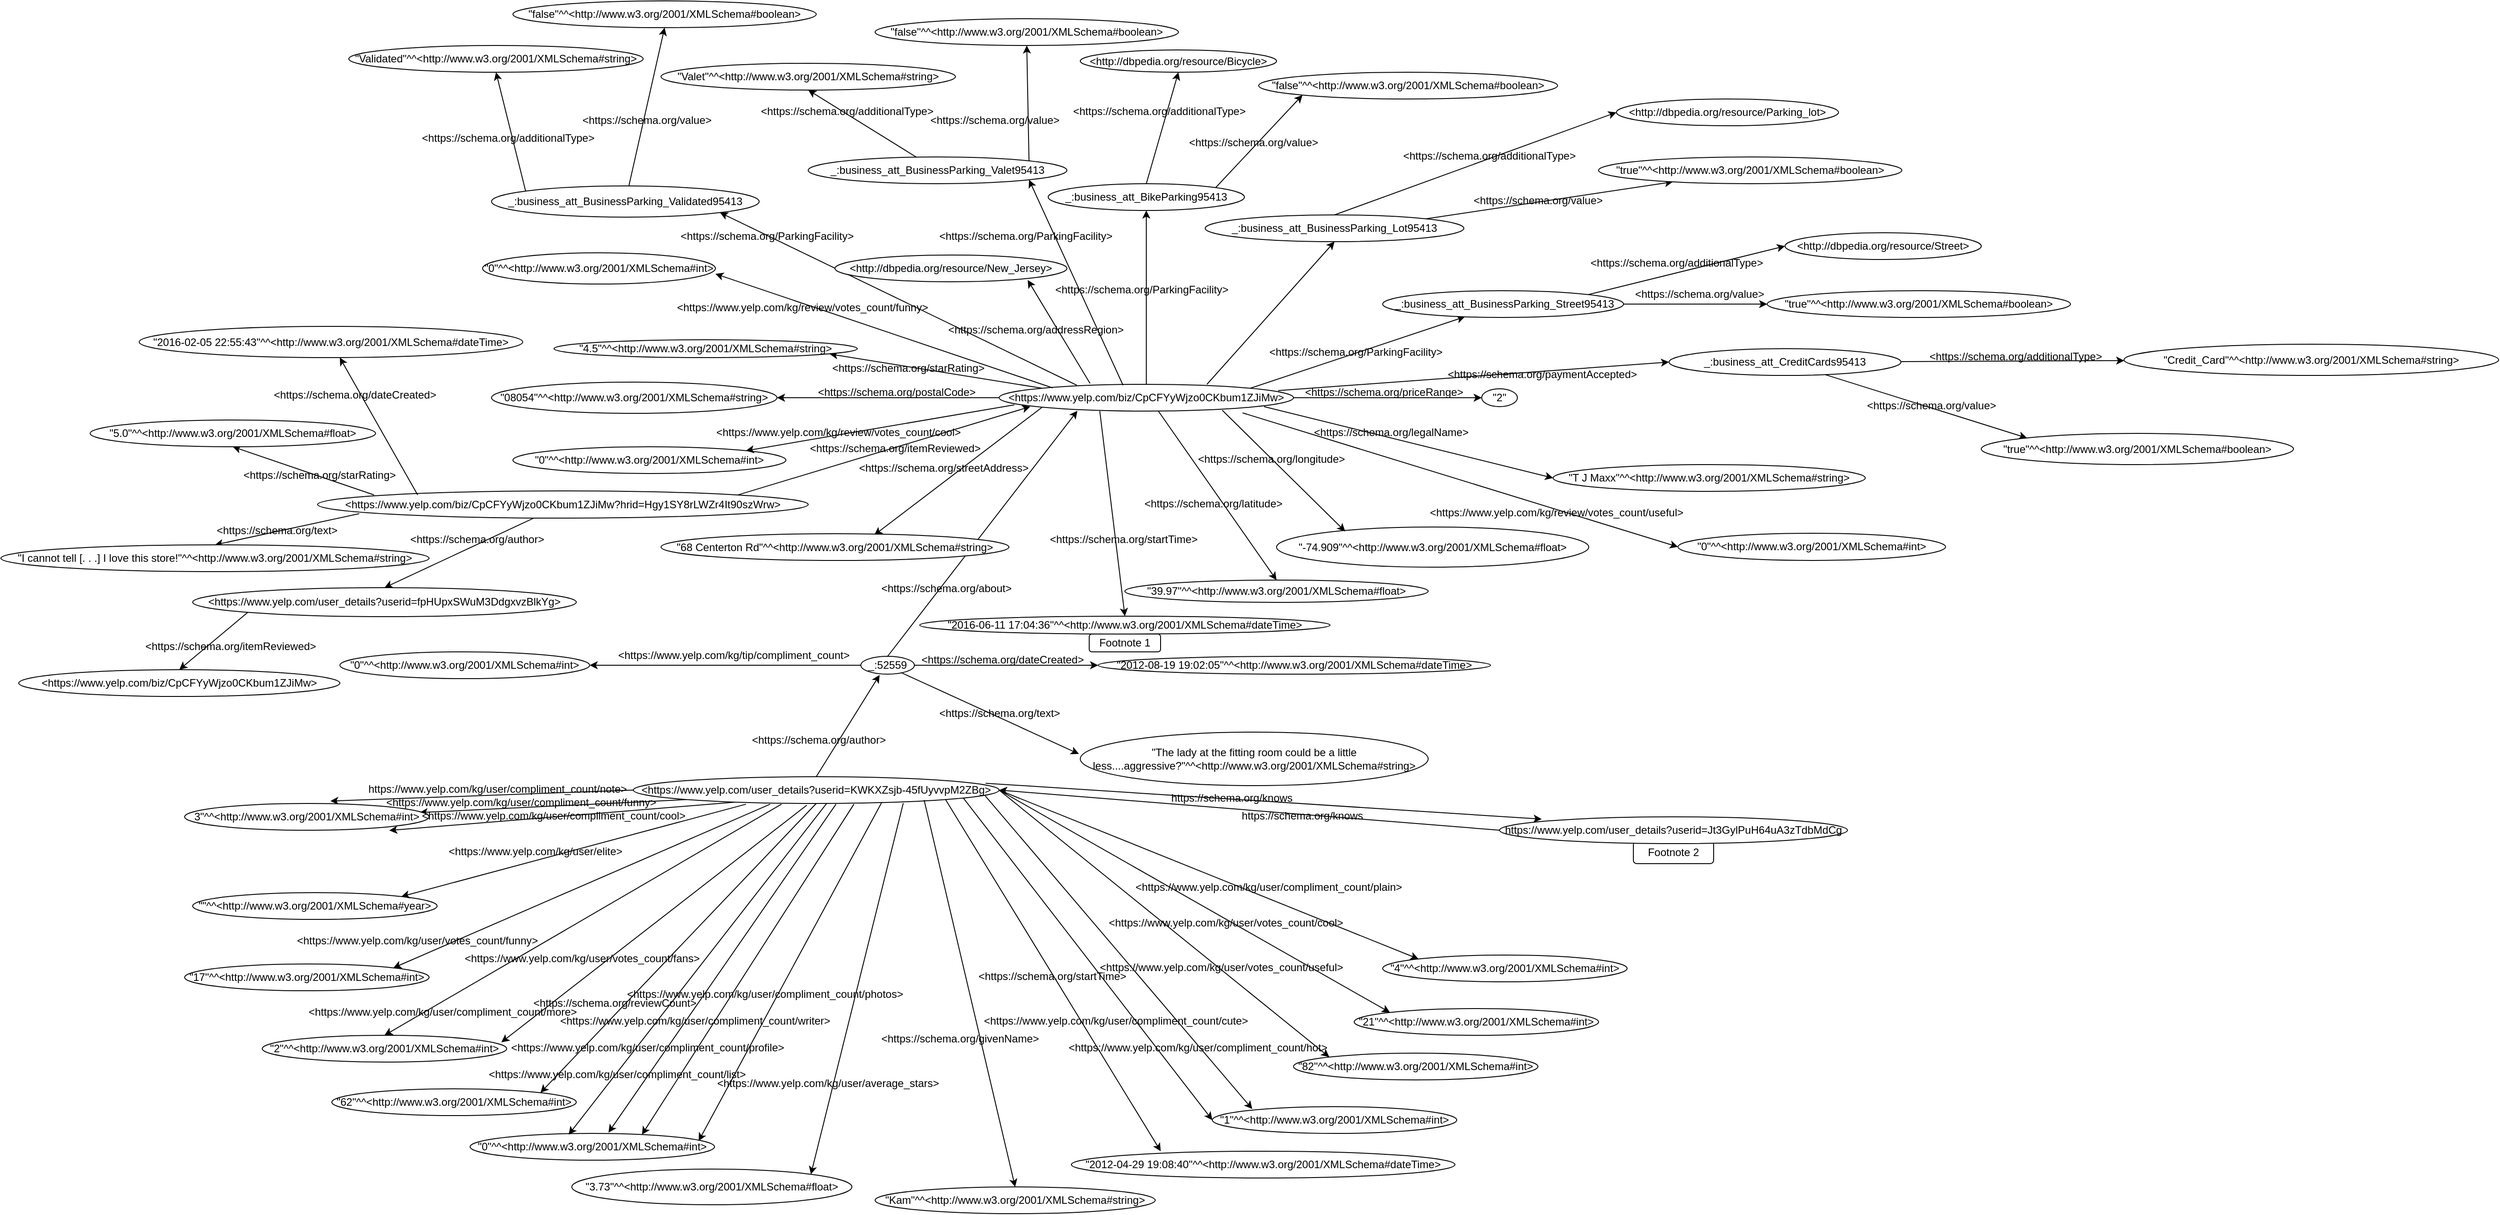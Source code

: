 <mxfile pages="2">
    <diagram id="PErDwY-s0SS6c3Ma57UF" name="Page-1">
        <mxGraphModel dx="2185" dy="790" grid="1" gridSize="10" guides="1" tooltips="1" connect="1" arrows="1" fold="1" page="1" pageScale="1" pageWidth="827" pageHeight="1169" math="0" shadow="0">
            <root>
                <mxCell id="0"/>
                <mxCell id="1" parent="0"/>
                <mxCell id="liT73C5ILRIBMMw8ay9D-2" value="Footnote 2" style="rounded=1;whiteSpace=wrap;html=1;labelBackgroundColor=none;fontColor=#000000;" vertex="1" parent="1">
                    <mxGeometry x="1020" y="952.5" width="90" height="25" as="geometry"/>
                </mxCell>
                <mxCell id="liT73C5ILRIBMMw8ay9D-3" value="" style="endArrow=classic;html=1;exitX=0.5;exitY=0;exitDx=0;exitDy=0;entryX=0.266;entryY=0.988;entryDx=0;entryDy=0;entryPerimeter=0;" edge="1" parent="1" source="liT73C5ILRIBMMw8ay9D-89" target="liT73C5ILRIBMMw8ay9D-9">
                    <mxGeometry width="50" height="50" relative="1" as="geometry">
                        <mxPoint x="140" y="770" as="sourcePoint"/>
                        <mxPoint x="190" y="720" as="targetPoint"/>
                    </mxGeometry>
                </mxCell>
                <mxCell id="liT73C5ILRIBMMw8ay9D-4" value="" style="edgeStyle=none;html=1;exitX=1;exitY=0;exitDx=0;exitDy=0;" edge="1" parent="1" source="liT73C5ILRIBMMw8ay9D-9" target="liT73C5ILRIBMMw8ay9D-12">
                    <mxGeometry relative="1" as="geometry"/>
                </mxCell>
                <mxCell id="liT73C5ILRIBMMw8ay9D-5" style="edgeStyle=none;html=1;exitX=0;exitY=0;exitDx=0;exitDy=0;entryX=0.909;entryY=0.8;entryDx=0;entryDy=0;entryPerimeter=0;" edge="1" parent="1" source="liT73C5ILRIBMMw8ay9D-9" target="liT73C5ILRIBMMw8ay9D-35">
                    <mxGeometry relative="1" as="geometry"/>
                </mxCell>
                <mxCell id="liT73C5ILRIBMMw8ay9D-6" style="edgeStyle=none;html=1;entryX=0.5;entryY=1;entryDx=0;entryDy=0;" edge="1" parent="1" source="liT73C5ILRIBMMw8ay9D-9" target="liT73C5ILRIBMMw8ay9D-50">
                    <mxGeometry relative="1" as="geometry">
                        <mxPoint x="470" y="340" as="targetPoint"/>
                    </mxGeometry>
                </mxCell>
                <mxCell id="liT73C5ILRIBMMw8ay9D-7" style="edgeStyle=none;html=1;entryX=1;entryY=1;entryDx=0;entryDy=0;exitX=0.264;exitY=0.033;exitDx=0;exitDy=0;exitPerimeter=0;" edge="1" parent="1" source="liT73C5ILRIBMMw8ay9D-9" target="liT73C5ILRIBMMw8ay9D-67">
                    <mxGeometry relative="1" as="geometry"/>
                </mxCell>
                <mxCell id="liT73C5ILRIBMMw8ay9D-8" style="edgeStyle=none;html=1;entryX=0;entryY=0.5;entryDx=0;entryDy=0;exitX=0.948;exitY=0.233;exitDx=0;exitDy=0;exitPerimeter=0;" edge="1" parent="1" source="liT73C5ILRIBMMw8ay9D-9" target="liT73C5ILRIBMMw8ay9D-80">
                    <mxGeometry relative="1" as="geometry"/>
                </mxCell>
                <mxCell id="liT73C5ILRIBMMw8ay9D-9" value="&amp;lt;https://www.yelp.com/biz/CpCFYyWjzo0CKbum1ZJiMw&amp;gt;" style="ellipse;whiteSpace=wrap;html=1;" vertex="1" parent="1">
                    <mxGeometry x="309" y="440" width="330" height="30" as="geometry"/>
                </mxCell>
                <mxCell id="liT73C5ILRIBMMw8ay9D-10" value="" style="edgeStyle=none;html=1;exitX=1;exitY=0;exitDx=0;exitDy=0;entryX=0;entryY=0.5;entryDx=0;entryDy=0;" edge="1" parent="1" source="liT73C5ILRIBMMw8ay9D-12" target="liT73C5ILRIBMMw8ay9D-14">
                    <mxGeometry relative="1" as="geometry">
                        <mxPoint x="1609" y="285" as="sourcePoint"/>
                    </mxGeometry>
                </mxCell>
                <mxCell id="liT73C5ILRIBMMw8ay9D-11" value="" style="edgeStyle=none;html=1;" edge="1" parent="1" source="liT73C5ILRIBMMw8ay9D-12" target="liT73C5ILRIBMMw8ay9D-27">
                    <mxGeometry relative="1" as="geometry"/>
                </mxCell>
                <mxCell id="liT73C5ILRIBMMw8ay9D-12" value="&amp;nbsp;_:business_att_BusinessParking_Street95413" style="ellipse;whiteSpace=wrap;html=1;" vertex="1" parent="1">
                    <mxGeometry x="739" y="335" width="270" height="30" as="geometry"/>
                </mxCell>
                <mxCell id="liT73C5ILRIBMMw8ay9D-13" value="&quot;39.97&quot;^^&amp;lt;http://www.w3.org/2001/XMLSchema#float&amp;gt;" style="ellipse;whiteSpace=wrap;html=1;" vertex="1" parent="1">
                    <mxGeometry x="450" y="659.5" width="340" height="25" as="geometry"/>
                </mxCell>
                <mxCell id="liT73C5ILRIBMMw8ay9D-14" value="&amp;lt;http://dbpedia.org/resource/Street&amp;gt;" style="ellipse;whiteSpace=wrap;html=1;" vertex="1" parent="1">
                    <mxGeometry x="1190" y="270" width="220" height="30" as="geometry"/>
                </mxCell>
                <mxCell id="liT73C5ILRIBMMw8ay9D-15" value="&amp;lt;https://schema.org/ParkingFacility&amp;gt;" style="text;whiteSpace=wrap;html=1;" vertex="1" parent="1">
                    <mxGeometry x="610" y="390" width="220" height="30" as="geometry"/>
                </mxCell>
                <mxCell id="liT73C5ILRIBMMw8ay9D-16" value="&amp;lt;https://schema.org/additionalType&amp;gt;" style="text;whiteSpace=wrap;html=1;rotation=0;" vertex="1" parent="1">
                    <mxGeometry x="970" y="290" width="220" height="30" as="geometry"/>
                </mxCell>
                <mxCell id="liT73C5ILRIBMMw8ay9D-17" value="&amp;lt;https://schema.org/latitude&amp;gt;" style="text;whiteSpace=wrap;html=1;" vertex="1" parent="1">
                    <mxGeometry x="470" y="560" width="180" height="30" as="geometry"/>
                </mxCell>
                <mxCell id="liT73C5ILRIBMMw8ay9D-18" value="&quot;-74.909&quot;^^&amp;lt;http://www.w3.org/2001/XMLSchema#float&amp;gt;" style="ellipse;whiteSpace=wrap;html=1;" vertex="1" parent="1">
                    <mxGeometry x="620" y="600" width="350" height="45" as="geometry"/>
                </mxCell>
                <mxCell id="liT73C5ILRIBMMw8ay9D-19" value="&amp;lt;https://schema.org/value&amp;gt;" style="text;whiteSpace=wrap;html=1;" vertex="1" parent="1">
                    <mxGeometry x="1020" y="325" width="170" height="30" as="geometry"/>
                </mxCell>
                <mxCell id="liT73C5ILRIBMMw8ay9D-20" value="" style="endArrow=classic;html=1;exitX=0.758;exitY=0.967;exitDx=0;exitDy=0;exitPerimeter=0;entryX=0.22;entryY=0.111;entryDx=0;entryDy=0;entryPerimeter=0;" edge="1" parent="1" source="liT73C5ILRIBMMw8ay9D-9" target="liT73C5ILRIBMMw8ay9D-18">
                    <mxGeometry width="50" height="50" relative="1" as="geometry">
                        <mxPoint x="540" y="520" as="sourcePoint"/>
                        <mxPoint x="590" y="470" as="targetPoint"/>
                    </mxGeometry>
                </mxCell>
                <mxCell id="liT73C5ILRIBMMw8ay9D-21" value="&amp;lt;https://schema.org/longitude&amp;gt;" style="text;whiteSpace=wrap;html=1;" vertex="1" parent="1">
                    <mxGeometry x="530" y="510" width="190" height="30" as="geometry"/>
                </mxCell>
                <mxCell id="liT73C5ILRIBMMw8ay9D-22" value="&quot;2&quot;" style="ellipse;whiteSpace=wrap;html=1;" vertex="1" parent="1">
                    <mxGeometry x="850" y="445" width="40" height="20" as="geometry"/>
                </mxCell>
                <mxCell id="liT73C5ILRIBMMw8ay9D-23" value="" style="endArrow=classic;html=1;exitX=1;exitY=0.5;exitDx=0;exitDy=0;entryX=0;entryY=0.5;entryDx=0;entryDy=0;" edge="1" parent="1" source="liT73C5ILRIBMMw8ay9D-9" target="liT73C5ILRIBMMw8ay9D-22">
                    <mxGeometry width="50" height="50" relative="1" as="geometry">
                        <mxPoint x="710" y="460" as="sourcePoint"/>
                        <mxPoint x="760" y="410" as="targetPoint"/>
                    </mxGeometry>
                </mxCell>
                <mxCell id="liT73C5ILRIBMMw8ay9D-24" value="&amp;lt;https://schema.org/priceRange&amp;gt;" style="text;whiteSpace=wrap;html=1;" vertex="1" parent="1">
                    <mxGeometry x="650" y="435" width="200" height="30" as="geometry"/>
                </mxCell>
                <mxCell id="liT73C5ILRIBMMw8ay9D-25" value="" style="endArrow=classic;html=1;exitX=0;exitY=1;exitDx=0;exitDy=0;entryX=0.613;entryY=0.05;entryDx=0;entryDy=0;entryPerimeter=0;" edge="1" parent="1" source="liT73C5ILRIBMMw8ay9D-9" target="liT73C5ILRIBMMw8ay9D-26">
                    <mxGeometry width="50" height="50" relative="1" as="geometry">
                        <mxPoint x="140" y="570" as="sourcePoint"/>
                        <mxPoint x="190" y="520" as="targetPoint"/>
                    </mxGeometry>
                </mxCell>
                <mxCell id="liT73C5ILRIBMMw8ay9D-26" value="&quot;68 Centerton Rd&quot;^^&amp;lt;http://www.w3.org/2001/XMLSchema#string&amp;gt;" style="ellipse;whiteSpace=wrap;html=1;" vertex="1" parent="1">
                    <mxGeometry x="-70" y="607.5" width="390" height="30" as="geometry"/>
                </mxCell>
                <mxCell id="liT73C5ILRIBMMw8ay9D-27" value="&quot;true&quot;^^&amp;lt;http://www.w3.org/2001/XMLSchema#boolean&amp;gt;" style="ellipse;whiteSpace=wrap;html=1;" vertex="1" parent="1">
                    <mxGeometry x="1170" y="335" width="340" height="30" as="geometry"/>
                </mxCell>
                <mxCell id="liT73C5ILRIBMMw8ay9D-28" value="&amp;lt;https://schema.org/streetAddress&amp;gt;" style="text;whiteSpace=wrap;html=1;" vertex="1" parent="1">
                    <mxGeometry x="150" y="520" width="220" height="30" as="geometry"/>
                </mxCell>
                <mxCell id="liT73C5ILRIBMMw8ay9D-29" value="&quot;08054&quot;^^&amp;lt;http://www.w3.org/2001/XMLSchema#string&amp;gt;" style="ellipse;whiteSpace=wrap;html=1;" vertex="1" parent="1">
                    <mxGeometry x="-260" y="437.5" width="320" height="35" as="geometry"/>
                </mxCell>
                <mxCell id="liT73C5ILRIBMMw8ay9D-30" value="" style="endArrow=classic;html=1;entryX=1;entryY=0.5;entryDx=0;entryDy=0;exitX=0;exitY=0.5;exitDx=0;exitDy=0;" edge="1" parent="1" source="liT73C5ILRIBMMw8ay9D-9" target="liT73C5ILRIBMMw8ay9D-29">
                    <mxGeometry width="50" height="50" relative="1" as="geometry">
                        <mxPoint x="300" y="510" as="sourcePoint"/>
                        <mxPoint x="350" y="460" as="targetPoint"/>
                    </mxGeometry>
                </mxCell>
                <mxCell id="liT73C5ILRIBMMw8ay9D-31" value="&amp;lt;https://schema.org/postalCode&amp;gt;" style="text;whiteSpace=wrap;html=1;" vertex="1" parent="1">
                    <mxGeometry x="104" y="435" width="200" height="30" as="geometry"/>
                </mxCell>
                <mxCell id="liT73C5ILRIBMMw8ay9D-32" value="&quot;T J Maxx&quot;^^&amp;lt;http://www.w3.org/2001/XMLSchema#string&amp;gt;" style="ellipse;whiteSpace=wrap;html=1;" vertex="1" parent="1">
                    <mxGeometry x="930" y="530" width="350" height="30" as="geometry"/>
                </mxCell>
                <mxCell id="liT73C5ILRIBMMw8ay9D-33" value="" style="endArrow=classic;html=1;exitX=0.9;exitY=0.833;exitDx=0;exitDy=0;exitPerimeter=0;entryX=0;entryY=0.5;entryDx=0;entryDy=0;" edge="1" parent="1" source="liT73C5ILRIBMMw8ay9D-9" target="liT73C5ILRIBMMw8ay9D-32">
                    <mxGeometry width="50" height="50" relative="1" as="geometry">
                        <mxPoint x="970" y="500" as="sourcePoint"/>
                        <mxPoint x="1020" y="450" as="targetPoint"/>
                    </mxGeometry>
                </mxCell>
                <mxCell id="liT73C5ILRIBMMw8ay9D-34" value="&amp;lt;https://schema.org/legalName&amp;gt;" style="text;whiteSpace=wrap;html=1;" vertex="1" parent="1">
                    <mxGeometry x="660" y="480" width="200" height="30" as="geometry"/>
                </mxCell>
                <mxCell id="liT73C5ILRIBMMw8ay9D-35" value="&quot;4.5&quot;^^&amp;lt;http://www.w3.org/2001/XMLSchema#string&amp;gt;" style="ellipse;whiteSpace=wrap;html=1;" vertex="1" parent="1">
                    <mxGeometry x="-190" y="390" width="340" height="20" as="geometry"/>
                </mxCell>
                <mxCell id="liT73C5ILRIBMMw8ay9D-36" value="&amp;lt;https://schema.org/starRating&amp;gt;" style="text;whiteSpace=wrap;html=1;" vertex="1" parent="1">
                    <mxGeometry x="120" y="407.5" width="200" height="30" as="geometry"/>
                </mxCell>
                <mxCell id="liT73C5ILRIBMMw8ay9D-37" value="&#10;&#10;&lt;span style=&quot;color: rgb(0, 0, 0); font-family: helvetica; font-size: 12px; font-style: normal; font-weight: 400; letter-spacing: normal; text-align: left; text-indent: 0px; text-transform: none; word-spacing: 0px; background-color: rgb(248, 249, 250); display: inline; float: none;&quot;&gt;&amp;lt;http://dbpedia.org/resource/New_Jersey&amp;gt;&lt;/span&gt;&#10;&#10;" style="ellipse;whiteSpace=wrap;html=1;" vertex="1" parent="1">
                    <mxGeometry x="125" y="295" width="260" height="30" as="geometry"/>
                </mxCell>
                <mxCell id="liT73C5ILRIBMMw8ay9D-38" value="" style="endArrow=classic;html=1;exitX=0.309;exitY=-0.033;exitDx=0;exitDy=0;exitPerimeter=0;entryX=0.831;entryY=0.933;entryDx=0;entryDy=0;entryPerimeter=0;" edge="1" parent="1" source="liT73C5ILRIBMMw8ay9D-9" target="liT73C5ILRIBMMw8ay9D-37">
                    <mxGeometry width="50" height="50" relative="1" as="geometry">
                        <mxPoint x="370" y="500" as="sourcePoint"/>
                        <mxPoint x="240" y="320" as="targetPoint"/>
                    </mxGeometry>
                </mxCell>
                <mxCell id="liT73C5ILRIBMMw8ay9D-39" value="&amp;lt;https://schema.org/addressRegion&amp;gt;" style="text;whiteSpace=wrap;html=1;" vertex="1" parent="1">
                    <mxGeometry x="250" y="365" width="220" height="30" as="geometry"/>
                </mxCell>
                <mxCell id="liT73C5ILRIBMMw8ay9D-40" value="_:business_att_BusinessParking_Lot95413" style="ellipse;whiteSpace=wrap;html=1;" vertex="1" parent="1">
                    <mxGeometry x="540" y="250" width="290" height="30" as="geometry"/>
                </mxCell>
                <mxCell id="liT73C5ILRIBMMw8ay9D-41" value="" style="endArrow=classic;html=1;entryX=0.5;entryY=1;entryDx=0;entryDy=0;exitX=0.706;exitY=0;exitDx=0;exitDy=0;exitPerimeter=0;" edge="1" parent="1" source="liT73C5ILRIBMMw8ay9D-9" target="liT73C5ILRIBMMw8ay9D-40">
                    <mxGeometry width="50" height="50" relative="1" as="geometry">
                        <mxPoint x="820" y="530" as="sourcePoint"/>
                        <mxPoint x="870" y="480" as="targetPoint"/>
                    </mxGeometry>
                </mxCell>
                <mxCell id="liT73C5ILRIBMMw8ay9D-42" value="" style="edgeStyle=none;html=1;exitX=1;exitY=0;exitDx=0;exitDy=0;" edge="1" parent="1" source="liT73C5ILRIBMMw8ay9D-40" target="liT73C5ILRIBMMw8ay9D-45">
                    <mxGeometry relative="1" as="geometry">
                        <mxPoint x="820" y="200" as="sourcePoint"/>
                    </mxGeometry>
                </mxCell>
                <mxCell id="liT73C5ILRIBMMw8ay9D-43" value="&amp;lt;http://dbpedia.org/resource/Parking_lot&amp;gt;" style="ellipse;whiteSpace=wrap;html=1;" vertex="1" parent="1">
                    <mxGeometry x="1001" y="120" width="249" height="30" as="geometry"/>
                </mxCell>
                <mxCell id="liT73C5ILRIBMMw8ay9D-44" value="&amp;lt;https://schema.org/value&amp;gt;" style="text;whiteSpace=wrap;html=1;" vertex="1" parent="1">
                    <mxGeometry x="839" y="220" width="170" height="30" as="geometry"/>
                </mxCell>
                <mxCell id="liT73C5ILRIBMMw8ay9D-45" value="&quot;true&quot;^^&amp;lt;http://www.w3.org/2001/XMLSchema#boolean&amp;gt;" style="ellipse;whiteSpace=wrap;html=1;" vertex="1" parent="1">
                    <mxGeometry x="981" y="185" width="340" height="30" as="geometry"/>
                </mxCell>
                <mxCell id="liT73C5ILRIBMMw8ay9D-46" value="&amp;lt;https://schema.org/additionalType&amp;gt;" style="text;whiteSpace=wrap;html=1;" vertex="1" parent="1">
                    <mxGeometry x="760" y="170" width="220" height="30" as="geometry"/>
                </mxCell>
                <mxCell id="liT73C5ILRIBMMw8ay9D-47" value="" style="endArrow=classic;html=1;exitX=0.5;exitY=0;exitDx=0;exitDy=0;entryX=0;entryY=0.5;entryDx=0;entryDy=0;" edge="1" parent="1" source="liT73C5ILRIBMMw8ay9D-40" target="liT73C5ILRIBMMw8ay9D-43">
                    <mxGeometry width="50" height="50" relative="1" as="geometry">
                        <mxPoint x="750" y="185" as="sourcePoint"/>
                        <mxPoint x="800" y="135" as="targetPoint"/>
                    </mxGeometry>
                </mxCell>
                <mxCell id="liT73C5ILRIBMMw8ay9D-48" style="edgeStyle=none;html=1;entryX=0;entryY=1;entryDx=0;entryDy=0;exitX=1;exitY=0;exitDx=0;exitDy=0;" edge="1" parent="1" source="liT73C5ILRIBMMw8ay9D-50" target="liT73C5ILRIBMMw8ay9D-52">
                    <mxGeometry relative="1" as="geometry"/>
                </mxCell>
                <mxCell id="liT73C5ILRIBMMw8ay9D-49" style="edgeStyle=none;html=1;entryX=0.5;entryY=1;entryDx=0;entryDy=0;exitX=0.5;exitY=0;exitDx=0;exitDy=0;" edge="1" parent="1" source="liT73C5ILRIBMMw8ay9D-50" target="liT73C5ILRIBMMw8ay9D-54">
                    <mxGeometry relative="1" as="geometry"/>
                </mxCell>
                <mxCell id="liT73C5ILRIBMMw8ay9D-50" value="_:business_att_BikeParking95413" style="ellipse;whiteSpace=wrap;html=1;" vertex="1" parent="1">
                    <mxGeometry x="364" y="215" width="220" height="30" as="geometry"/>
                </mxCell>
                <mxCell id="liT73C5ILRIBMMw8ay9D-51" value="&amp;lt;https://schema.org/ParkingFacility&amp;gt;" style="text;whiteSpace=wrap;html=1;" vertex="1" parent="1">
                    <mxGeometry x="370" y="320" width="220" height="30" as="geometry"/>
                </mxCell>
                <mxCell id="liT73C5ILRIBMMw8ay9D-52" value="&quot;false&quot;^^&amp;lt;http://www.w3.org/2001/XMLSchema#boolean&amp;gt;" style="ellipse;whiteSpace=wrap;html=1;" vertex="1" parent="1">
                    <mxGeometry x="600" y="90" width="335" height="30" as="geometry"/>
                </mxCell>
                <mxCell id="liT73C5ILRIBMMw8ay9D-53" value="&amp;lt;https://schema.org/value&amp;gt;" style="text;whiteSpace=wrap;html=1;" vertex="1" parent="1">
                    <mxGeometry x="520" y="155" width="170" height="30" as="geometry"/>
                </mxCell>
                <mxCell id="liT73C5ILRIBMMw8ay9D-54" value="&amp;lt;http://dbpedia.org/resource/Bicycle&amp;gt;" style="ellipse;whiteSpace=wrap;html=1;" vertex="1" parent="1">
                    <mxGeometry x="400" y="65" width="220" height="25" as="geometry"/>
                </mxCell>
                <mxCell id="liT73C5ILRIBMMw8ay9D-55" value="&amp;lt;https://schema.org/additionalType&amp;gt;" style="text;whiteSpace=wrap;html=1;" vertex="1" parent="1">
                    <mxGeometry x="390" y="120" width="220" height="30" as="geometry"/>
                </mxCell>
                <mxCell id="liT73C5ILRIBMMw8ay9D-56" style="edgeStyle=none;html=1;entryX=0.5;entryY=1;entryDx=0;entryDy=0;exitX=1;exitY=0;exitDx=0;exitDy=0;" edge="1" parent="1" source="liT73C5ILRIBMMw8ay9D-58" target="liT73C5ILRIBMMw8ay9D-61">
                    <mxGeometry relative="1" as="geometry"/>
                </mxCell>
                <mxCell id="liT73C5ILRIBMMw8ay9D-57" style="edgeStyle=none;html=1;entryX=0.5;entryY=1;entryDx=0;entryDy=0;" edge="1" parent="1" source="liT73C5ILRIBMMw8ay9D-58" target="liT73C5ILRIBMMw8ay9D-62">
                    <mxGeometry relative="1" as="geometry"/>
                </mxCell>
                <mxCell id="liT73C5ILRIBMMw8ay9D-58" value="_:business_att_BusinessParking_Valet95413" style="ellipse;whiteSpace=wrap;html=1;" vertex="1" parent="1">
                    <mxGeometry x="95" y="185" width="290" height="30" as="geometry"/>
                </mxCell>
                <mxCell id="liT73C5ILRIBMMw8ay9D-59" value="" style="endArrow=classic;html=1;exitX=0.421;exitY=0.033;exitDx=0;exitDy=0;exitPerimeter=0;entryX=1;entryY=1;entryDx=0;entryDy=0;" edge="1" parent="1" source="liT73C5ILRIBMMw8ay9D-9" target="liT73C5ILRIBMMw8ay9D-58">
                    <mxGeometry width="50" height="50" relative="1" as="geometry">
                        <mxPoint x="550" y="370" as="sourcePoint"/>
                        <mxPoint x="600" y="320" as="targetPoint"/>
                    </mxGeometry>
                </mxCell>
                <mxCell id="liT73C5ILRIBMMw8ay9D-60" value="&amp;lt;https://schema.org/ParkingFacility&amp;gt;" style="text;whiteSpace=wrap;html=1;" vertex="1" parent="1">
                    <mxGeometry x="240" y="260" width="220" height="30" as="geometry"/>
                </mxCell>
                <mxCell id="liT73C5ILRIBMMw8ay9D-61" value="&quot;false&quot;^^&amp;lt;http://www.w3.org/2001/XMLSchema#boolean&amp;gt;" style="ellipse;whiteSpace=wrap;html=1;" vertex="1" parent="1">
                    <mxGeometry x="170" y="30" width="340" height="30" as="geometry"/>
                </mxCell>
                <mxCell id="liT73C5ILRIBMMw8ay9D-62" value="&quot;Valet&quot;^^&amp;lt;http://www.w3.org/2001/XMLSchema#string&amp;gt;" style="ellipse;whiteSpace=wrap;html=1;" vertex="1" parent="1">
                    <mxGeometry x="-70" y="80" width="330" height="30" as="geometry"/>
                </mxCell>
                <mxCell id="liT73C5ILRIBMMw8ay9D-63" value="&amp;lt;https://schema.org/value&amp;gt;" style="text;whiteSpace=wrap;html=1;" vertex="1" parent="1">
                    <mxGeometry x="230" y="130" width="170" height="30" as="geometry"/>
                </mxCell>
                <mxCell id="liT73C5ILRIBMMw8ay9D-64" value="&amp;lt;https://schema.org/additionalType&amp;gt;" style="text;whiteSpace=wrap;html=1;" vertex="1" parent="1">
                    <mxGeometry x="40" y="120" width="220" height="30" as="geometry"/>
                </mxCell>
                <mxCell id="liT73C5ILRIBMMw8ay9D-65" style="edgeStyle=none;html=1;entryX=0.5;entryY=1;entryDx=0;entryDy=0;" edge="1" parent="1" source="liT73C5ILRIBMMw8ay9D-67" target="liT73C5ILRIBMMw8ay9D-72">
                    <mxGeometry relative="1" as="geometry"/>
                </mxCell>
                <mxCell id="liT73C5ILRIBMMw8ay9D-66" style="edgeStyle=none;html=1;entryX=0.5;entryY=1;entryDx=0;entryDy=0;exitX=0.133;exitY=0.357;exitDx=0;exitDy=0;exitPerimeter=0;" edge="1" parent="1" source="liT73C5ILRIBMMw8ay9D-67" target="liT73C5ILRIBMMw8ay9D-71">
                    <mxGeometry relative="1" as="geometry"/>
                </mxCell>
                <mxCell id="liT73C5ILRIBMMw8ay9D-67" value="_:business_att_BusinessParking_Validated95413" style="ellipse;whiteSpace=wrap;html=1;" vertex="1" parent="1">
                    <mxGeometry x="-260" y="217.5" width="300" height="35" as="geometry"/>
                </mxCell>
                <mxCell id="liT73C5ILRIBMMw8ay9D-68" value="&quot;2016-06-11 17:04:36&quot;^^&amp;lt;http://www.w3.org/2001/XMLSchema#dateTime&amp;gt;" style="ellipse;whiteSpace=wrap;html=1;" vertex="1" parent="1">
                    <mxGeometry x="220" y="700" width="460" height="20" as="geometry"/>
                </mxCell>
                <mxCell id="liT73C5ILRIBMMw8ay9D-69" value="&amp;lt;https://schema.org/ParkingFacility&amp;gt;" style="text;whiteSpace=wrap;html=1;" vertex="1" parent="1">
                    <mxGeometry x="-50" y="260" width="220" height="30" as="geometry"/>
                </mxCell>
                <mxCell id="liT73C5ILRIBMMw8ay9D-70" value="" style="endArrow=classic;html=1;exitX=0.541;exitY=1;exitDx=0;exitDy=0;exitPerimeter=0;entryX=0.5;entryY=0;entryDx=0;entryDy=0;" edge="1" parent="1" source="liT73C5ILRIBMMw8ay9D-9" target="liT73C5ILRIBMMw8ay9D-13">
                    <mxGeometry width="50" height="50" relative="1" as="geometry">
                        <mxPoint x="569.14" y="479.01" as="sourcePoint"/>
                        <mxPoint x="707" y="614.995" as="targetPoint"/>
                    </mxGeometry>
                </mxCell>
                <mxCell id="liT73C5ILRIBMMw8ay9D-71" value="&quot;Validated&quot;^^&amp;lt;http://www.w3.org/2001/XMLSchema#string&amp;gt;" style="ellipse;whiteSpace=wrap;html=1;" vertex="1" parent="1">
                    <mxGeometry x="-420" y="60" width="330" height="30" as="geometry"/>
                </mxCell>
                <mxCell id="liT73C5ILRIBMMw8ay9D-72" value="&quot;false&quot;^^&amp;lt;http://www.w3.org/2001/XMLSchema#boolean&amp;gt;" style="ellipse;whiteSpace=wrap;html=1;" vertex="1" parent="1">
                    <mxGeometry x="-236" y="10" width="340" height="30" as="geometry"/>
                </mxCell>
                <mxCell id="liT73C5ILRIBMMw8ay9D-73" value="&amp;lt;https://schema.org/value&amp;gt;" style="text;whiteSpace=wrap;html=1;" vertex="1" parent="1">
                    <mxGeometry x="-160" y="130" width="170" height="30" as="geometry"/>
                </mxCell>
                <mxCell id="liT73C5ILRIBMMw8ay9D-74" value="&amp;lt;https://schema.org/additionalType&amp;gt;" style="text;whiteSpace=wrap;html=1;" vertex="1" parent="1">
                    <mxGeometry x="-340" y="150" width="220" height="30" as="geometry"/>
                </mxCell>
                <mxCell id="liT73C5ILRIBMMw8ay9D-75" value="&lt;span&gt;Footnote 1&lt;/span&gt;" style="rounded=1;whiteSpace=wrap;html=1;" vertex="1" parent="1">
                    <mxGeometry x="410" y="720" width="80" height="20" as="geometry"/>
                </mxCell>
                <mxCell id="liT73C5ILRIBMMw8ay9D-76" value="" style="endArrow=classic;html=1;exitX=0.342;exitY=1;exitDx=0;exitDy=0;exitPerimeter=0;entryX=0.5;entryY=0;entryDx=0;entryDy=0;" edge="1" parent="1" source="liT73C5ILRIBMMw8ay9D-9" target="liT73C5ILRIBMMw8ay9D-68">
                    <mxGeometry width="50" height="50" relative="1" as="geometry">
                        <mxPoint x="360" y="780" as="sourcePoint"/>
                        <mxPoint x="410" y="730" as="targetPoint"/>
                    </mxGeometry>
                </mxCell>
                <mxCell id="liT73C5ILRIBMMw8ay9D-77" value="&amp;lt;https://schema.org/startTime&amp;gt;" style="text;whiteSpace=wrap;html=1;" vertex="1" parent="1">
                    <mxGeometry x="364" y="600" width="190" height="30" as="geometry"/>
                </mxCell>
                <mxCell id="liT73C5ILRIBMMw8ay9D-78" style="edgeStyle=none;html=1;entryX=0;entryY=0;entryDx=0;entryDy=0;" edge="1" parent="1" source="liT73C5ILRIBMMw8ay9D-80" target="liT73C5ILRIBMMw8ay9D-87">
                    <mxGeometry relative="1" as="geometry"/>
                </mxCell>
                <mxCell id="liT73C5ILRIBMMw8ay9D-79" style="edgeStyle=none;html=1;" edge="1" parent="1" source="liT73C5ILRIBMMw8ay9D-80" target="liT73C5ILRIBMMw8ay9D-86">
                    <mxGeometry relative="1" as="geometry"/>
                </mxCell>
                <mxCell id="liT73C5ILRIBMMw8ay9D-80" value="_:business_att_CreditCards95413" style="ellipse;whiteSpace=wrap;html=1;" vertex="1" parent="1">
                    <mxGeometry x="1060" y="400" width="260" height="30" as="geometry"/>
                </mxCell>
                <mxCell id="liT73C5ILRIBMMw8ay9D-81" value="&amp;lt;https://schema.org/paymentAccepted&amp;gt;" style="text;whiteSpace=wrap;html=1;" vertex="1" parent="1">
                    <mxGeometry x="810" y="415" width="240" height="30" as="geometry"/>
                </mxCell>
                <mxCell id="liT73C5ILRIBMMw8ay9D-82" style="edgeStyle=none;html=1;exitX=0;exitY=0.5;exitDx=0;exitDy=0;entryX=0.596;entryY=-0.09;entryDx=0;entryDy=0;entryPerimeter=0;" edge="1" parent="1" source="liT73C5ILRIBMMw8ay9D-85" target="liT73C5ILRIBMMw8ay9D-129">
                    <mxGeometry relative="1" as="geometry"/>
                </mxCell>
                <mxCell id="liT73C5ILRIBMMw8ay9D-83" style="edgeStyle=none;html=1;exitX=0;exitY=1;exitDx=0;exitDy=0;entryX=0.961;entryY=0.341;entryDx=0;entryDy=0;entryPerimeter=0;" edge="1" parent="1" source="liT73C5ILRIBMMw8ay9D-85" target="liT73C5ILRIBMMw8ay9D-129">
                    <mxGeometry relative="1" as="geometry"/>
                </mxCell>
                <mxCell id="liT73C5ILRIBMMw8ay9D-84" style="edgeStyle=none;html=1;exitX=0.279;exitY=0.949;exitDx=0;exitDy=0;entryX=0.837;entryY=1.008;entryDx=0;entryDy=0;entryPerimeter=0;exitPerimeter=0;" edge="1" parent="1" source="liT73C5ILRIBMMw8ay9D-85" target="liT73C5ILRIBMMw8ay9D-129">
                    <mxGeometry relative="1" as="geometry"/>
                </mxCell>
                <mxCell id="liT73C5ILRIBMMw8ay9D-85" value="&amp;lt;https://www.yelp.com/user_details?userid=KWKXZsjb-45fUyvvpM2ZBg&amp;gt;" style="ellipse;whiteSpace=wrap;html=1;" vertex="1" parent="1">
                    <mxGeometry x="-101" y="880" width="410" height="30" as="geometry"/>
                </mxCell>
                <mxCell id="liT73C5ILRIBMMw8ay9D-86" value="&quot;Credit_Card&quot;^^&amp;lt;http://www.w3.org/2001/XMLSchema#string&amp;gt;" style="ellipse;whiteSpace=wrap;html=1;" vertex="1" parent="1">
                    <mxGeometry x="1570" y="395" width="420" height="35" as="geometry"/>
                </mxCell>
                <mxCell id="liT73C5ILRIBMMw8ay9D-87" value="&quot;true&quot;^^&amp;lt;http://www.w3.org/2001/XMLSchema#boolean&amp;gt;" style="ellipse;whiteSpace=wrap;html=1;" vertex="1" parent="1">
                    <mxGeometry x="1410" y="495" width="350" height="35" as="geometry"/>
                </mxCell>
                <mxCell id="liT73C5ILRIBMMw8ay9D-88" value="&amp;lt;https://schema.org/additionalType&amp;gt;" style="text;whiteSpace=wrap;html=1;" vertex="1" parent="1">
                    <mxGeometry x="1350" y="395" width="220" height="30" as="geometry"/>
                </mxCell>
                <mxCell id="liT73C5ILRIBMMw8ay9D-89" value="_:52559" style="ellipse;whiteSpace=wrap;html=1;" vertex="1" parent="1">
                    <mxGeometry x="154" y="745" width="60" height="20" as="geometry"/>
                </mxCell>
                <mxCell id="liT73C5ILRIBMMw8ay9D-90" value="&quot;2012-08-19 19:02:05&quot;^^&amp;lt;http://www.w3.org/2001/XMLSchema#dateTime&amp;gt;" style="ellipse;whiteSpace=wrap;html=1;" vertex="1" parent="1">
                    <mxGeometry x="420" y="745" width="440" height="20" as="geometry"/>
                </mxCell>
                <mxCell id="liT73C5ILRIBMMw8ay9D-91" value="&quot;The lady at the fitting room could be a little less....aggressive?&quot;^^&amp;lt;http://www.w3.org/2001/XMLSchema#string&amp;gt;" style="ellipse;whiteSpace=wrap;html=1;" vertex="1" parent="1">
                    <mxGeometry x="400" y="830" width="390" height="60" as="geometry"/>
                </mxCell>
                <mxCell id="liT73C5ILRIBMMw8ay9D-92" value="&amp;lt;https://schema.org/value&amp;gt;" style="text;whiteSpace=wrap;html=1;rotation=0;" vertex="1" parent="1">
                    <mxGeometry x="1280" y="450" width="170" height="30" as="geometry"/>
                </mxCell>
                <mxCell id="liT73C5ILRIBMMw8ay9D-93" value="&quot;0&quot;^^&amp;lt;http://www.w3.org/2001/XMLSchema#int&amp;gt;" style="ellipse;whiteSpace=wrap;html=1;" vertex="1" parent="1">
                    <mxGeometry x="-430" y="740" width="280" height="30" as="geometry"/>
                </mxCell>
                <mxCell id="liT73C5ILRIBMMw8ay9D-94" value="" style="endArrow=classic;html=1;exitX=0.5;exitY=0;exitDx=0;exitDy=0;entryX=0.351;entryY=1.041;entryDx=0;entryDy=0;entryPerimeter=0;" edge="1" parent="1" source="liT73C5ILRIBMMw8ay9D-85" target="liT73C5ILRIBMMw8ay9D-89">
                    <mxGeometry width="50" height="50" relative="1" as="geometry">
                        <mxPoint x="170" y="905" as="sourcePoint"/>
                        <mxPoint x="220" y="855" as="targetPoint"/>
                    </mxGeometry>
                </mxCell>
                <mxCell id="liT73C5ILRIBMMw8ay9D-95" value="" style="endArrow=classic;html=1;entryX=-0.004;entryY=0.407;entryDx=0;entryDy=0;entryPerimeter=0;exitX=0.75;exitY=0.909;exitDx=0;exitDy=0;exitPerimeter=0;" edge="1" parent="1" source="liT73C5ILRIBMMw8ay9D-89" target="liT73C5ILRIBMMw8ay9D-91">
                    <mxGeometry width="50" height="50" relative="1" as="geometry">
                        <mxPoint x="311" y="780" as="sourcePoint"/>
                        <mxPoint x="360" y="715" as="targetPoint"/>
                    </mxGeometry>
                </mxCell>
                <mxCell id="liT73C5ILRIBMMw8ay9D-96" value="" style="endArrow=classic;html=1;exitX=1;exitY=0.5;exitDx=0;exitDy=0;entryX=0;entryY=0.5;entryDx=0;entryDy=0;" edge="1" parent="1" source="liT73C5ILRIBMMw8ay9D-89" target="liT73C5ILRIBMMw8ay9D-90">
                    <mxGeometry width="50" height="50" relative="1" as="geometry">
                        <mxPoint x="290" y="735" as="sourcePoint"/>
                        <mxPoint x="340" y="685" as="targetPoint"/>
                    </mxGeometry>
                </mxCell>
                <mxCell id="liT73C5ILRIBMMw8ay9D-97" value="" style="endArrow=classic;html=1;exitX=0;exitY=0.5;exitDx=0;exitDy=0;entryX=1;entryY=0.5;entryDx=0;entryDy=0;" edge="1" parent="1" source="liT73C5ILRIBMMw8ay9D-89" target="liT73C5ILRIBMMw8ay9D-93">
                    <mxGeometry width="50" height="50" relative="1" as="geometry">
                        <mxPoint x="270" y="895" as="sourcePoint"/>
                        <mxPoint x="320" y="845" as="targetPoint"/>
                    </mxGeometry>
                </mxCell>
                <mxCell id="liT73C5ILRIBMMw8ay9D-98" value="&amp;lt;https://schema.org/about&amp;gt;" style="text;whiteSpace=wrap;html=1;" vertex="1" parent="1">
                    <mxGeometry x="175" y="655" width="170" height="30" as="geometry"/>
                </mxCell>
                <mxCell id="liT73C5ILRIBMMw8ay9D-99" value="&amp;lt;https://www.yelp.com/kg/tip/compliment_count&amp;gt;" style="text;whiteSpace=wrap;html=1;" vertex="1" parent="1">
                    <mxGeometry x="-120" y="730" width="280" height="30" as="geometry"/>
                </mxCell>
                <mxCell id="liT73C5ILRIBMMw8ay9D-100" value="&amp;lt;https://schema.org/author&amp;gt;" style="text;whiteSpace=wrap;html=1;" vertex="1" parent="1">
                    <mxGeometry x="30" y="825" width="180" height="30" as="geometry"/>
                </mxCell>
                <mxCell id="liT73C5ILRIBMMw8ay9D-101" value="&amp;lt;https://schema.org/dateCreated&amp;gt;" style="text;whiteSpace=wrap;html=1;" vertex="1" parent="1">
                    <mxGeometry x="220" y="735" width="210" height="30" as="geometry"/>
                </mxCell>
                <mxCell id="liT73C5ILRIBMMw8ay9D-102" value="&amp;lt;https://schema.org/text&amp;gt;" style="text;whiteSpace=wrap;html=1;" vertex="1" parent="1">
                    <mxGeometry x="240" y="795" width="160" height="30" as="geometry"/>
                </mxCell>
                <mxCell id="liT73C5ILRIBMMw8ay9D-103" style="edgeStyle=none;html=1;entryX=0.5;entryY=1;entryDx=0;entryDy=0;exitX=0.115;exitY=0.148;exitDx=0;exitDy=0;exitPerimeter=0;" edge="1" parent="1" source="liT73C5ILRIBMMw8ay9D-106" target="liT73C5ILRIBMMw8ay9D-107">
                    <mxGeometry relative="1" as="geometry"/>
                </mxCell>
                <mxCell id="liT73C5ILRIBMMw8ay9D-104" style="edgeStyle=none;html=1;entryX=0.5;entryY=0;entryDx=0;entryDy=0;" edge="1" parent="1" source="liT73C5ILRIBMMw8ay9D-106" target="liT73C5ILRIBMMw8ay9D-113">
                    <mxGeometry relative="1" as="geometry"/>
                </mxCell>
                <mxCell id="liT73C5ILRIBMMw8ay9D-105" value="" style="edgeStyle=none;html=1;exitX=0.085;exitY=0.836;exitDx=0;exitDy=0;exitPerimeter=0;entryX=0.5;entryY=0;entryDx=0;entryDy=0;" edge="1" parent="1" source="liT73C5ILRIBMMw8ay9D-106" target="liT73C5ILRIBMMw8ay9D-116">
                    <mxGeometry relative="1" as="geometry"/>
                </mxCell>
                <mxCell id="liT73C5ILRIBMMw8ay9D-106" value="&amp;lt;https://www.yelp.com/biz/CpCFYyWjzo0CKbum1ZJiMw?hrid=Hgy1SY8rLWZr4It90szWrw&amp;gt;" style="ellipse;whiteSpace=wrap;html=1;" vertex="1" parent="1">
                    <mxGeometry x="-455" y="559.5" width="550" height="30.5" as="geometry"/>
                </mxCell>
                <mxCell id="liT73C5ILRIBMMw8ay9D-107" value="&quot;5.0&quot;^^&amp;lt;http://www.w3.org/2001/XMLSchema#float&amp;gt;" style="ellipse;whiteSpace=wrap;html=1;" vertex="1" parent="1">
                    <mxGeometry x="-710" y="480" width="320" height="30" as="geometry"/>
                </mxCell>
                <mxCell id="liT73C5ILRIBMMw8ay9D-108" value="&quot;0&quot;^^&amp;lt;http://www.w3.org/2001/XMLSchema#int&amp;gt;" style="ellipse;whiteSpace=wrap;html=1;" vertex="1" parent="1">
                    <mxGeometry x="-236" y="510" width="306" height="30" as="geometry"/>
                </mxCell>
                <mxCell id="liT73C5ILRIBMMw8ay9D-109" value="" style="endArrow=classic;html=1;exitX=0.052;exitY=0.767;exitDx=0;exitDy=0;exitPerimeter=0;entryX=1;entryY=0;entryDx=0;entryDy=0;" edge="1" parent="1" source="liT73C5ILRIBMMw8ay9D-9" target="liT73C5ILRIBMMw8ay9D-108">
                    <mxGeometry width="50" height="50" relative="1" as="geometry">
                        <mxPoint x="-30" y="650" as="sourcePoint"/>
                        <mxPoint x="20" y="600" as="targetPoint"/>
                    </mxGeometry>
                </mxCell>
                <mxCell id="liT73C5ILRIBMMw8ay9D-110" value="&amp;lt;https://www.yelp.com/kg/review/votes_count/cool&amp;gt;" style="text;whiteSpace=wrap;html=1;" vertex="1" parent="1">
                    <mxGeometry x="-10" y="480" width="300" height="30" as="geometry"/>
                </mxCell>
                <mxCell id="liT73C5ILRIBMMw8ay9D-111" value="" style="endArrow=classic;html=1;exitX=1;exitY=0;exitDx=0;exitDy=0;entryX=0.106;entryY=0.833;entryDx=0;entryDy=0;entryPerimeter=0;" edge="1" parent="1" source="liT73C5ILRIBMMw8ay9D-106" target="liT73C5ILRIBMMw8ay9D-9">
                    <mxGeometry width="50" height="50" relative="1" as="geometry">
                        <mxPoint y="650" as="sourcePoint"/>
                        <mxPoint x="50" y="600" as="targetPoint"/>
                    </mxGeometry>
                </mxCell>
                <mxCell id="liT73C5ILRIBMMw8ay9D-112" value="&amp;lt;https://schema.org/itemReviewed&amp;gt;" style="text;whiteSpace=wrap;html=1;" vertex="1" parent="1">
                    <mxGeometry x="95" y="497.5" width="220" height="30" as="geometry"/>
                </mxCell>
                <mxCell id="liT73C5ILRIBMMw8ay9D-113" value="&amp;lt;https://www.yelp.com/user_details?userid=fpHUpxSWuM3DdgxvzBlkYg&amp;gt;" style="ellipse;whiteSpace=wrap;html=1;" vertex="1" parent="1">
                    <mxGeometry x="-595" y="668" width="430" height="32.5" as="geometry"/>
                </mxCell>
                <mxCell id="liT73C5ILRIBMMw8ay9D-114" value="&amp;lt;https://schema.org/starRating&amp;gt;" style="text;whiteSpace=wrap;html=1;" vertex="1" parent="1">
                    <mxGeometry x="-540" y="527.5" width="200" height="30" as="geometry"/>
                </mxCell>
                <mxCell id="liT73C5ILRIBMMw8ay9D-115" value="&amp;lt;https://schema.org/author&amp;gt;" style="text;whiteSpace=wrap;html=1;" vertex="1" parent="1">
                    <mxGeometry x="-353" y="600" width="180" height="30" as="geometry"/>
                </mxCell>
                <mxCell id="liT73C5ILRIBMMw8ay9D-116" value="&quot;I cannot tell [. . .] I love this store!&quot;^^&amp;lt;http://www.w3.org/2001/XMLSchema#string&amp;gt;" style="ellipse;whiteSpace=wrap;html=1;" vertex="1" parent="1">
                    <mxGeometry x="-810" y="620" width="480" height="30" as="geometry"/>
                </mxCell>
                <mxCell id="liT73C5ILRIBMMw8ay9D-117" value="&amp;lt;https://schema.org/text&amp;gt;" style="text;whiteSpace=wrap;html=1;" vertex="1" parent="1">
                    <mxGeometry x="-570" y="590" width="160" height="30" as="geometry"/>
                </mxCell>
                <mxCell id="liT73C5ILRIBMMw8ay9D-118" value="&quot;3.73&quot;^^&amp;lt;http://www.w3.org/2001/XMLSchema#float&amp;gt;" style="ellipse;whiteSpace=wrap;html=1;" vertex="1" parent="1">
                    <mxGeometry x="-170" y="1320" width="314" height="40" as="geometry"/>
                </mxCell>
                <mxCell id="liT73C5ILRIBMMw8ay9D-119" value="&quot;Kam&quot;^^&amp;lt;http://www.w3.org/2001/XMLSchema#string&amp;gt;" style="ellipse;whiteSpace=wrap;html=1;" vertex="1" parent="1">
                    <mxGeometry x="170" y="1340" width="314" height="30" as="geometry"/>
                </mxCell>
                <mxCell id="liT73C5ILRIBMMw8ay9D-120" value="&quot;2012-04-29 19:08:40&quot;^^&amp;lt;http://www.w3.org/2001/XMLSchema#dateTime&amp;gt;" style="ellipse;whiteSpace=wrap;html=1;" vertex="1" parent="1">
                    <mxGeometry x="390" y="1300" width="430" height="30" as="geometry"/>
                </mxCell>
                <mxCell id="liT73C5ILRIBMMw8ay9D-121" value="&quot;4&quot;^^&amp;lt;http://www.w3.org/2001/XMLSchema#int&amp;gt;" style="ellipse;whiteSpace=wrap;html=1;" vertex="1" parent="1">
                    <mxGeometry x="739" y="1080" width="274" height="30" as="geometry"/>
                </mxCell>
                <mxCell id="liT73C5ILRIBMMw8ay9D-122" value="&quot;21&quot;^^&amp;lt;http://www.w3.org/2001/XMLSchema#int&amp;gt;" style="ellipse;whiteSpace=wrap;html=1;" vertex="1" parent="1">
                    <mxGeometry x="707" y="1140" width="274" height="30" as="geometry"/>
                </mxCell>
                <mxCell id="liT73C5ILRIBMMw8ay9D-123" value="&quot;82&quot;^^&amp;lt;http://www.w3.org/2001/XMLSchema#int&amp;gt;" style="ellipse;whiteSpace=wrap;html=1;" vertex="1" parent="1">
                    <mxGeometry x="639" y="1190" width="274" height="30" as="geometry"/>
                </mxCell>
                <mxCell id="liT73C5ILRIBMMw8ay9D-124" value="&quot;1&quot;^^&amp;lt;http://www.w3.org/2001/XMLSchema#int&amp;gt;" style="ellipse;whiteSpace=wrap;html=1;" vertex="1" parent="1">
                    <mxGeometry x="548" y="1250" width="274" height="30" as="geometry"/>
                </mxCell>
                <mxCell id="liT73C5ILRIBMMw8ay9D-125" value="&quot;0&quot;^^&amp;lt;http://www.w3.org/2001/XMLSchema#int&amp;gt;" style="ellipse;whiteSpace=wrap;html=1;" vertex="1" parent="1">
                    <mxGeometry x="-284" y="1280" width="274" height="30" as="geometry"/>
                </mxCell>
                <mxCell id="liT73C5ILRIBMMw8ay9D-126" value="&quot;62&quot;^^&amp;lt;http://www.w3.org/2001/XMLSchema#int&amp;gt;" style="ellipse;whiteSpace=wrap;html=1;" vertex="1" parent="1">
                    <mxGeometry x="-439" y="1230" width="274" height="30" as="geometry"/>
                </mxCell>
                <mxCell id="liT73C5ILRIBMMw8ay9D-127" value="&quot;2&quot;^^&amp;lt;http://www.w3.org/2001/XMLSchema#int&amp;gt;" style="ellipse;whiteSpace=wrap;html=1;" vertex="1" parent="1">
                    <mxGeometry x="-517" y="1170" width="274" height="30" as="geometry"/>
                </mxCell>
                <mxCell id="liT73C5ILRIBMMw8ay9D-128" value="&quot;17&quot;^^&amp;lt;http://www.w3.org/2001/XMLSchema#int&amp;gt;" style="ellipse;whiteSpace=wrap;html=1;" vertex="1" parent="1">
                    <mxGeometry x="-604" y="1090" width="274" height="30" as="geometry"/>
                </mxCell>
                <mxCell id="liT73C5ILRIBMMw8ay9D-129" value="3&quot;^^&amp;lt;http://www.w3.org/2001/XMLSchema#int&amp;gt;" style="ellipse;whiteSpace=wrap;html=1;" vertex="1" parent="1">
                    <mxGeometry x="-604" y="910" width="274" height="30" as="geometry"/>
                </mxCell>
                <mxCell id="liT73C5ILRIBMMw8ay9D-130" value="&quot;&quot;^^&amp;lt;http://www.w3.org/2001/XMLSchema#year&amp;gt;" style="ellipse;whiteSpace=wrap;html=1;" vertex="1" parent="1">
                    <mxGeometry x="-595" y="1010" width="274" height="30" as="geometry"/>
                </mxCell>
                <mxCell id="liT73C5ILRIBMMw8ay9D-131" value="&quot;0&quot;^^&amp;lt;http://www.w3.org/2001/XMLSchema#int&amp;gt;" style="ellipse;whiteSpace=wrap;html=1;" vertex="1" parent="1">
                    <mxGeometry x="-270" y="292.5" width="261" height="35" as="geometry"/>
                </mxCell>
                <mxCell id="liT73C5ILRIBMMw8ay9D-132" value="" style="endArrow=classic;html=1;exitX=0.182;exitY=0.133;exitDx=0;exitDy=0;exitPerimeter=0;entryX=1;entryY=0.675;entryDx=0;entryDy=0;entryPerimeter=0;" edge="1" parent="1" source="liT73C5ILRIBMMw8ay9D-9" target="liT73C5ILRIBMMw8ay9D-131">
                    <mxGeometry width="50" height="50" relative="1" as="geometry">
                        <mxPoint x="190" y="280" as="sourcePoint"/>
                        <mxPoint x="240" y="230" as="targetPoint"/>
                    </mxGeometry>
                </mxCell>
                <mxCell id="liT73C5ILRIBMMw8ay9D-133" value="&amp;lt;https://www.yelp.com/kg/review/votes_count/funny&amp;gt;" style="text;whiteSpace=wrap;html=1;" vertex="1" parent="1">
                    <mxGeometry x="-54" y="340" width="310" height="30" as="geometry"/>
                </mxCell>
                <mxCell id="liT73C5ILRIBMMw8ay9D-134" value="&quot;2016-02-05 22:55:43&quot;^^&amp;lt;http://www.w3.org/2001/XMLSchema#dateTime&amp;gt;" style="ellipse;whiteSpace=wrap;html=1;" vertex="1" parent="1">
                    <mxGeometry x="-655" y="375" width="430" height="35" as="geometry"/>
                </mxCell>
                <mxCell id="liT73C5ILRIBMMw8ay9D-135" value="" style="endArrow=classic;html=1;exitX=0.204;exitY=0.148;exitDx=0;exitDy=0;exitPerimeter=0;" edge="1" parent="1" source="liT73C5ILRIBMMw8ay9D-106" target="liT73C5ILRIBMMw8ay9D-134">
                    <mxGeometry width="50" height="50" relative="1" as="geometry">
                        <mxPoint x="-210" y="380" as="sourcePoint"/>
                        <mxPoint x="-160" y="330" as="targetPoint"/>
                    </mxGeometry>
                </mxCell>
                <mxCell id="liT73C5ILRIBMMw8ay9D-136" value="&amp;lt;https://schema.org/dateCreated&amp;gt;" style="text;whiteSpace=wrap;html=1;" vertex="1" parent="1">
                    <mxGeometry x="-506" y="437.5" width="210" height="30" as="geometry"/>
                </mxCell>
                <mxCell id="liT73C5ILRIBMMw8ay9D-137" value="&quot;0&quot;^^&amp;lt;http://www.w3.org/2001/XMLSchema#int&amp;gt;" style="ellipse;whiteSpace=wrap;html=1;" vertex="1" parent="1">
                    <mxGeometry x="1070" y="607" width="300" height="30.5" as="geometry"/>
                </mxCell>
                <mxCell id="liT73C5ILRIBMMw8ay9D-138" value="" style="endArrow=classic;html=1;entryX=0;entryY=0.5;entryDx=0;entryDy=0;exitX=0.827;exitY=1.067;exitDx=0;exitDy=0;exitPerimeter=0;" edge="1" parent="1" source="liT73C5ILRIBMMw8ay9D-9" target="liT73C5ILRIBMMw8ay9D-137">
                    <mxGeometry width="50" height="50" relative="1" as="geometry">
                        <mxPoint x="620" y="380" as="sourcePoint"/>
                        <mxPoint x="670" y="330" as="targetPoint"/>
                    </mxGeometry>
                </mxCell>
                <mxCell id="liT73C5ILRIBMMw8ay9D-139" value="&amp;lt;https://www.yelp.com/kg/review/votes_count/useful&amp;gt;" style="text;whiteSpace=wrap;html=1;" vertex="1" parent="1">
                    <mxGeometry x="790" y="570" width="310" height="30" as="geometry"/>
                </mxCell>
                <mxCell id="liT73C5ILRIBMMw8ay9D-140" value="&amp;lt;https://www.yelp.com/biz/CpCFYyWjzo0CKbum1ZJiMw&amp;gt;" style="ellipse;whiteSpace=wrap;html=1;" vertex="1" parent="1">
                    <mxGeometry x="-790" y="760" width="360" height="30" as="geometry"/>
                </mxCell>
                <mxCell id="liT73C5ILRIBMMw8ay9D-141" value="" style="endArrow=classic;html=1;exitX=0;exitY=1;exitDx=0;exitDy=0;entryX=0.5;entryY=0;entryDx=0;entryDy=0;" edge="1" parent="1" source="liT73C5ILRIBMMw8ay9D-113" target="liT73C5ILRIBMMw8ay9D-140">
                    <mxGeometry width="50" height="50" relative="1" as="geometry">
                        <mxPoint x="-740" y="580" as="sourcePoint"/>
                        <mxPoint x="-690" y="530" as="targetPoint"/>
                    </mxGeometry>
                </mxCell>
                <mxCell id="liT73C5ILRIBMMw8ay9D-142" value="&amp;lt;https://schema.org/itemReviewed&amp;gt;" style="text;whiteSpace=wrap;html=1;" vertex="1" parent="1">
                    <mxGeometry x="-650" y="720" width="220" height="30" as="geometry"/>
                </mxCell>
                <mxCell id="liT73C5ILRIBMMw8ay9D-143" value="" style="endArrow=classic;html=1;exitX=0.308;exitY=1.027;exitDx=0;exitDy=0;exitPerimeter=0;entryX=1;entryY=0;entryDx=0;entryDy=0;" edge="1" parent="1" source="liT73C5ILRIBMMw8ay9D-85" target="liT73C5ILRIBMMw8ay9D-130">
                    <mxGeometry width="50" height="50" relative="1" as="geometry">
                        <mxPoint x="-20" y="1070" as="sourcePoint"/>
                        <mxPoint x="30" y="1020" as="targetPoint"/>
                    </mxGeometry>
                </mxCell>
                <mxCell id="liT73C5ILRIBMMw8ay9D-144" value="" style="endArrow=classic;html=1;exitX=0.374;exitY=1.027;exitDx=0;exitDy=0;exitPerimeter=0;entryX=1;entryY=0;entryDx=0;entryDy=0;" edge="1" parent="1" source="liT73C5ILRIBMMw8ay9D-85" target="liT73C5ILRIBMMw8ay9D-128">
                    <mxGeometry width="50" height="50" relative="1" as="geometry">
                        <mxPoint x="-60" y="1120" as="sourcePoint"/>
                        <mxPoint x="-10" y="1070" as="targetPoint"/>
                    </mxGeometry>
                </mxCell>
                <mxCell id="liT73C5ILRIBMMw8ay9D-145" value="" style="endArrow=classic;html=1;exitX=0.405;exitY=1.027;exitDx=0;exitDy=0;exitPerimeter=0;entryX=0.5;entryY=0;entryDx=0;entryDy=0;" edge="1" parent="1" source="liT73C5ILRIBMMw8ay9D-85" target="liT73C5ILRIBMMw8ay9D-127">
                    <mxGeometry width="50" height="50" relative="1" as="geometry">
                        <mxPoint x="-130" y="1160" as="sourcePoint"/>
                        <mxPoint x="-80" y="1110" as="targetPoint"/>
                    </mxGeometry>
                </mxCell>
                <mxCell id="liT73C5ILRIBMMw8ay9D-146" value="" style="endArrow=classic;html=1;exitX=0.474;exitY=1.067;exitDx=0;exitDy=0;exitPerimeter=0;entryX=0.978;entryY=0.263;entryDx=0;entryDy=0;entryPerimeter=0;" edge="1" parent="1" source="liT73C5ILRIBMMw8ay9D-85" target="liT73C5ILRIBMMw8ay9D-127">
                    <mxGeometry width="50" height="50" relative="1" as="geometry">
                        <mxPoint x="133.43" y="940" as="sourcePoint"/>
                        <mxPoint x="-235.996" y="1200" as="targetPoint"/>
                    </mxGeometry>
                </mxCell>
                <mxCell id="liT73C5ILRIBMMw8ay9D-147" value="" style="endArrow=classic;html=1;exitX=0.5;exitY=1;exitDx=0;exitDy=0;entryX=1;entryY=0;entryDx=0;entryDy=0;" edge="1" parent="1" source="liT73C5ILRIBMMw8ay9D-85" target="liT73C5ILRIBMMw8ay9D-126">
                    <mxGeometry width="50" height="50" relative="1" as="geometry">
                        <mxPoint x="-90" y="1220" as="sourcePoint"/>
                        <mxPoint x="-40" y="1170" as="targetPoint"/>
                    </mxGeometry>
                </mxCell>
                <mxCell id="liT73C5ILRIBMMw8ay9D-148" value="" style="endArrow=classic;html=1;exitX=0.529;exitY=0.988;exitDx=0;exitDy=0;exitPerimeter=0;entryX=0.403;entryY=0.047;entryDx=0;entryDy=0;entryPerimeter=0;" edge="1" parent="1" source="liT73C5ILRIBMMw8ay9D-85" target="liT73C5ILRIBMMw8ay9D-125">
                    <mxGeometry width="50" height="50" relative="1" as="geometry">
                        <mxPoint x="-60" y="1240" as="sourcePoint"/>
                        <mxPoint x="-10" y="1190" as="targetPoint"/>
                    </mxGeometry>
                </mxCell>
                <mxCell id="liT73C5ILRIBMMw8ay9D-149" value="" style="endArrow=classic;html=1;exitX=0.554;exitY=1.027;exitDx=0;exitDy=0;exitPerimeter=0;entryX=0.566;entryY=-0.031;entryDx=0;entryDy=0;entryPerimeter=0;" edge="1" parent="1" source="liT73C5ILRIBMMw8ay9D-85" target="liT73C5ILRIBMMw8ay9D-125">
                    <mxGeometry width="50" height="50" relative="1" as="geometry">
                        <mxPoint x="125.89" y="919.64" as="sourcePoint"/>
                        <mxPoint x="-163.578" y="1291.41" as="targetPoint"/>
                    </mxGeometry>
                </mxCell>
                <mxCell id="liT73C5ILRIBMMw8ay9D-150" value="" style="endArrow=classic;html=1;exitX=0.603;exitY=1.027;exitDx=0;exitDy=0;exitPerimeter=0;entryX=0.703;entryY=0.047;entryDx=0;entryDy=0;entryPerimeter=0;" edge="1" parent="1" source="liT73C5ILRIBMMw8ay9D-85" target="liT73C5ILRIBMMw8ay9D-125">
                    <mxGeometry width="50" height="50" relative="1" as="geometry">
                        <mxPoint x="135.89" y="929.64" as="sourcePoint"/>
                        <mxPoint x="-153.578" y="1301.41" as="targetPoint"/>
                    </mxGeometry>
                </mxCell>
                <mxCell id="liT73C5ILRIBMMw8ay9D-151" value="" style="endArrow=classic;html=1;exitX=0.678;exitY=0.988;exitDx=0;exitDy=0;exitPerimeter=0;entryX=0.935;entryY=0.282;entryDx=0;entryDy=0;entryPerimeter=0;" edge="1" parent="1" source="liT73C5ILRIBMMw8ay9D-85" target="liT73C5ILRIBMMw8ay9D-125">
                    <mxGeometry width="50" height="50" relative="1" as="geometry">
                        <mxPoint x="145.89" y="939.64" as="sourcePoint"/>
                        <mxPoint x="-143.578" y="1311.41" as="targetPoint"/>
                    </mxGeometry>
                </mxCell>
                <mxCell id="liT73C5ILRIBMMw8ay9D-152" value="" style="endArrow=classic;html=1;exitX=0.738;exitY=0.988;exitDx=0;exitDy=0;exitPerimeter=0;entryX=1;entryY=0;entryDx=0;entryDy=0;" edge="1" parent="1" source="liT73C5ILRIBMMw8ay9D-85" target="liT73C5ILRIBMMw8ay9D-118">
                    <mxGeometry width="50" height="50" relative="1" as="geometry">
                        <mxPoint x="220" y="1280" as="sourcePoint"/>
                        <mxPoint x="270" y="1230" as="targetPoint"/>
                    </mxGeometry>
                </mxCell>
                <mxCell id="liT73C5ILRIBMMw8ay9D-153" value="" style="endArrow=classic;html=1;exitX=0.795;exitY=0.871;exitDx=0;exitDy=0;exitPerimeter=0;entryX=0.5;entryY=0;entryDx=0;entryDy=0;" edge="1" parent="1" source="liT73C5ILRIBMMw8ay9D-85" target="liT73C5ILRIBMMw8ay9D-119">
                    <mxGeometry width="50" height="50" relative="1" as="geometry">
                        <mxPoint x="250" y="1120" as="sourcePoint"/>
                        <mxPoint x="300" y="1070" as="targetPoint"/>
                    </mxGeometry>
                </mxCell>
                <mxCell id="liT73C5ILRIBMMw8ay9D-154" value="" style="endArrow=classic;html=1;exitX=1;exitY=1;exitDx=0;exitDy=0;entryX=0.233;entryY=0;entryDx=0;entryDy=0;entryPerimeter=0;" edge="1" parent="1" source="liT73C5ILRIBMMw8ay9D-85" target="liT73C5ILRIBMMw8ay9D-120">
                    <mxGeometry width="50" height="50" relative="1" as="geometry">
                        <mxPoint x="410" y="1150" as="sourcePoint"/>
                        <mxPoint x="460" y="1100" as="targetPoint"/>
                    </mxGeometry>
                </mxCell>
                <mxCell id="liT73C5ILRIBMMw8ay9D-155" value="" style="endArrow=classic;html=1;exitX=0.902;exitY=0.792;exitDx=0;exitDy=0;exitPerimeter=0;entryX=0;entryY=0.5;entryDx=0;entryDy=0;" edge="1" parent="1" source="liT73C5ILRIBMMw8ay9D-85" target="liT73C5ILRIBMMw8ay9D-124">
                    <mxGeometry width="50" height="50" relative="1" as="geometry">
                        <mxPoint x="460" y="1100" as="sourcePoint"/>
                        <mxPoint x="510" y="1050" as="targetPoint"/>
                    </mxGeometry>
                </mxCell>
                <mxCell id="liT73C5ILRIBMMw8ay9D-156" value="" style="endArrow=classic;html=1;exitX=0.962;exitY=0.714;exitDx=0;exitDy=0;exitPerimeter=0;entryX=0;entryY=0.5;entryDx=0;entryDy=0;" edge="1" parent="1" source="liT73C5ILRIBMMw8ay9D-85">
                    <mxGeometry width="50" height="50" relative="1" as="geometry">
                        <mxPoint x="325.15" y="895.0" as="sourcePoint"/>
                        <mxPoint x="592.85" y="1252.7" as="targetPoint"/>
                    </mxGeometry>
                </mxCell>
                <mxCell id="liT73C5ILRIBMMw8ay9D-157" value="" style="endArrow=classic;html=1;exitX=1;exitY=0.5;exitDx=0;exitDy=0;entryX=0;entryY=0;entryDx=0;entryDy=0;" edge="1" parent="1" source="liT73C5ILRIBMMw8ay9D-85" target="liT73C5ILRIBMMw8ay9D-123">
                    <mxGeometry width="50" height="50" relative="1" as="geometry">
                        <mxPoint x="450" y="1010" as="sourcePoint"/>
                        <mxPoint x="500" y="960" as="targetPoint"/>
                    </mxGeometry>
                </mxCell>
                <mxCell id="liT73C5ILRIBMMw8ay9D-158" value="https://www.yelp.com/kg/user/compliment_count/note&gt;" style="text;whiteSpace=wrap;html=1;" vertex="1" parent="1">
                    <mxGeometry x="-400" y="880" width="320" height="30" as="geometry"/>
                </mxCell>
                <mxCell id="liT73C5ILRIBMMw8ay9D-159" value="" style="endArrow=classic;html=1;exitX=1;exitY=0.5;exitDx=0;exitDy=0;entryX=0;entryY=0;entryDx=0;entryDy=0;" edge="1" parent="1" source="liT73C5ILRIBMMw8ay9D-85" target="liT73C5ILRIBMMw8ay9D-122">
                    <mxGeometry width="50" height="50" relative="1" as="geometry">
                        <mxPoint x="550" y="1030" as="sourcePoint"/>
                        <mxPoint x="600" y="980" as="targetPoint"/>
                    </mxGeometry>
                </mxCell>
                <mxCell id="liT73C5ILRIBMMw8ay9D-160" value="&amp;lt;https://www.yelp.com/kg/user/compliment_count/funny&amp;gt;" style="text;whiteSpace=wrap;html=1;" vertex="1" parent="1">
                    <mxGeometry x="-380" y="895" width="330" height="30" as="geometry"/>
                </mxCell>
                <mxCell id="liT73C5ILRIBMMw8ay9D-161" value="&amp;lt;https://www.yelp.com/kg/user/compliment_count/cool&amp;gt;" style="text;whiteSpace=wrap;html=1;" vertex="1" parent="1">
                    <mxGeometry x="-340" y="910" width="320" height="30" as="geometry"/>
                </mxCell>
                <mxCell id="liT73C5ILRIBMMw8ay9D-162" value="" style="endArrow=classic;html=1;exitX=1;exitY=0.5;exitDx=0;exitDy=0;entryX=0;entryY=0;entryDx=0;entryDy=0;" edge="1" parent="1" source="liT73C5ILRIBMMw8ay9D-85" target="liT73C5ILRIBMMw8ay9D-121">
                    <mxGeometry width="50" height="50" relative="1" as="geometry">
                        <mxPoint x="620" y="1040" as="sourcePoint"/>
                        <mxPoint x="670" y="990" as="targetPoint"/>
                    </mxGeometry>
                </mxCell>
                <mxCell id="liT73C5ILRIBMMw8ay9D-163" value="&amp;lt;https://www.yelp.com/kg/user/elite&amp;gt;" style="text;whiteSpace=wrap;html=1;" vertex="1" parent="1">
                    <mxGeometry x="-310" y="950" width="220" height="30" as="geometry"/>
                </mxCell>
                <mxCell id="liT73C5ILRIBMMw8ay9D-164" value="&amp;lt;https://www.yelp.com/kg/user/votes_count/funny&amp;gt;" style="text;whiteSpace=wrap;html=1;" vertex="1" parent="1">
                    <mxGeometry x="-480" y="1050" width="300" height="30" as="geometry"/>
                </mxCell>
                <mxCell id="liT73C5ILRIBMMw8ay9D-165" value="&amp;lt;https://www.yelp.com/kg/user/compliment_count/more&amp;gt;" style="text;whiteSpace=wrap;html=1;" vertex="1" parent="1">
                    <mxGeometry x="-467" y="1130" width="330" height="30" as="geometry"/>
                </mxCell>
                <mxCell id="liT73C5ILRIBMMw8ay9D-166" value="&amp;lt;https://www.yelp.com/kg/user/votes_count/fans&amp;gt;" style="text;whiteSpace=wrap;html=1;" vertex="1" parent="1">
                    <mxGeometry x="-292" y="1070" width="290" height="30" as="geometry"/>
                </mxCell>
                <mxCell id="liT73C5ILRIBMMw8ay9D-167" value="&amp;lt;https://schema.org/reviewCount&amp;gt;" style="text;whiteSpace=wrap;html=1;" vertex="1" parent="1">
                    <mxGeometry x="-215" y="1120" width="210" height="30" as="geometry"/>
                </mxCell>
                <mxCell id="liT73C5ILRIBMMw8ay9D-168" value="&amp;lt;https://www.yelp.com/kg/user/compliment_count/list&amp;gt;" style="text;whiteSpace=wrap;html=1;" vertex="1" parent="1">
                    <mxGeometry x="-265" y="1200" width="310" height="30" as="geometry"/>
                </mxCell>
                <mxCell id="liT73C5ILRIBMMw8ay9D-169" value="&amp;lt;https://www.yelp.com/kg/user/compliment_count/profile&amp;gt;" style="text;whiteSpace=wrap;html=1;" vertex="1" parent="1">
                    <mxGeometry x="-240" y="1170" width="330" height="30" as="geometry"/>
                </mxCell>
                <mxCell id="liT73C5ILRIBMMw8ay9D-170" value="&amp;lt;https://www.yelp.com/kg/user/compliment_count/writer&amp;gt;" style="text;whiteSpace=wrap;html=1;" vertex="1" parent="1">
                    <mxGeometry x="-185" y="1140" width="330" height="30" as="geometry"/>
                </mxCell>
                <mxCell id="liT73C5ILRIBMMw8ay9D-171" value="&amp;lt;https://www.yelp.com/kg/user/compliment_count/photos&amp;gt;" style="text;whiteSpace=wrap;html=1;" vertex="1" parent="1">
                    <mxGeometry x="-110" y="1110" width="340" height="30" as="geometry"/>
                </mxCell>
                <mxCell id="liT73C5ILRIBMMw8ay9D-172" value="&amp;lt;https://www.yelp.com/kg/user/average_stars&amp;gt;" style="text;whiteSpace=wrap;html=1;" vertex="1" parent="1">
                    <mxGeometry x="-9" y="1210" width="270" height="30" as="geometry"/>
                </mxCell>
                <mxCell id="liT73C5ILRIBMMw8ay9D-173" value="&amp;lt;https://schema.org/givenName&amp;gt;" style="text;whiteSpace=wrap;html=1;" vertex="1" parent="1">
                    <mxGeometry x="175" y="1160" width="200" height="30" as="geometry"/>
                </mxCell>
                <mxCell id="liT73C5ILRIBMMw8ay9D-174" value="&amp;lt;https://www.yelp.com/kg/user/compliment_count/cute&amp;gt;" style="text;whiteSpace=wrap;html=1;" vertex="1" parent="1">
                    <mxGeometry x="290" y="1140" width="320" height="30" as="geometry"/>
                </mxCell>
                <mxCell id="liT73C5ILRIBMMw8ay9D-175" value="&amp;lt;https://www.yelp.com/kg/user/compliment_count/hot&amp;gt;" style="text;whiteSpace=wrap;html=1;" vertex="1" parent="1">
                    <mxGeometry x="385" y="1170" width="320" height="30" as="geometry"/>
                </mxCell>
                <mxCell id="liT73C5ILRIBMMw8ay9D-176" value="&amp;lt;https://www.yelp.com/kg/user/votes_count/useful&amp;gt;" style="text;whiteSpace=wrap;html=1;" vertex="1" parent="1">
                    <mxGeometry x="420" y="1080" width="300" height="30" as="geometry"/>
                </mxCell>
                <mxCell id="liT73C5ILRIBMMw8ay9D-177" value="&amp;lt;https://www.yelp.com/kg/user/votes_count/cool&amp;gt;" style="text;whiteSpace=wrap;html=1;" vertex="1" parent="1">
                    <mxGeometry x="430" y="1030" width="290" height="30" as="geometry"/>
                </mxCell>
                <mxCell id="liT73C5ILRIBMMw8ay9D-178" value="&amp;lt;https://www.yelp.com/kg/user/compliment_count/plain&amp;gt;" style="text;whiteSpace=wrap;html=1;" vertex="1" parent="1">
                    <mxGeometry x="460" y="990" width="320" height="30" as="geometry"/>
                </mxCell>
                <mxCell id="liT73C5ILRIBMMw8ay9D-179" value="&amp;lt;https://schema.org/startTime&amp;gt;" style="text;whiteSpace=wrap;html=1;" vertex="1" parent="1">
                    <mxGeometry x="284" y="1090" width="190" height="30" as="geometry"/>
                </mxCell>
                <mxCell id="liT73C5ILRIBMMw8ay9D-180" value="" style="endArrow=classic;html=1;exitX=0.963;exitY=0.244;exitDx=0;exitDy=0;exitPerimeter=0;entryX=0.121;entryY=0.085;entryDx=0;entryDy=0;entryPerimeter=0;" edge="1" parent="1" source="liT73C5ILRIBMMw8ay9D-85" target="liT73C5ILRIBMMw8ay9D-182">
                    <mxGeometry width="50" height="50" relative="1" as="geometry">
                        <mxPoint x="1070" y="970" as="sourcePoint"/>
                        <mxPoint x="1000.904" y="921.25" as="targetPoint"/>
                    </mxGeometry>
                </mxCell>
                <mxCell id="liT73C5ILRIBMMw8ay9D-181" value="" style="endArrow=classic;html=1;entryX=1;entryY=0.5;entryDx=0;entryDy=0;exitX=0;exitY=0.5;exitDx=0;exitDy=0;" edge="1" parent="1" source="liT73C5ILRIBMMw8ay9D-182" target="liT73C5ILRIBMMw8ay9D-85">
                    <mxGeometry width="50" height="50" relative="1" as="geometry">
                        <mxPoint x="892.167" y="932.709" as="sourcePoint"/>
                        <mxPoint x="1120" y="920" as="targetPoint"/>
                    </mxGeometry>
                </mxCell>
                <mxCell id="liT73C5ILRIBMMw8ay9D-182" value="https://www.yelp.com/user_details?userid=Jt3GylPuH64uA3zTdbMdCg" style="ellipse;whiteSpace=wrap;html=1;labelBackgroundColor=none;fontColor=#000000;" vertex="1" parent="1">
                    <mxGeometry x="870" y="925" width="390" height="30" as="geometry"/>
                </mxCell>
                <UserObject label="https://schema.org/knows" link="https://schema.org/knows" id="liT73C5ILRIBMMw8ay9D-183">
                    <mxCell style="text;whiteSpace=wrap;html=1;fontColor=#000000;" vertex="1" parent="1">
                        <mxGeometry x="579" y="910" width="160" height="30" as="geometry"/>
                    </mxCell>
                </UserObject>
                <UserObject label="https://schema.org/knows" link="https://schema.org/knows" id="liT73C5ILRIBMMw8ay9D-184">
                    <mxCell style="text;whiteSpace=wrap;html=1;fontColor=#000000;" vertex="1" parent="1">
                        <mxGeometry x="500" y="890" width="160" height="30" as="geometry"/>
                    </mxCell>
                </UserObject>
            </root>
        </mxGraphModel>
    </diagram>
    <diagram id="MKmVWEUOQIGAWoLuu8Ys" name="Page-1">
        <mxGraphModel dx="2638" dy="1053" grid="1" gridSize="10" guides="1" tooltips="1" connect="1" arrows="1" fold="1" page="1" pageScale="1" pageWidth="827" pageHeight="1169" math="0" shadow="0">
            <root>
                <mxCell id="0"/>
                <mxCell id="1" parent="0"/>
                <mxCell id="FuRV-bk0ZiEyzxOxWIwT-119" value="Footnote 2" style="rounded=1;whiteSpace=wrap;html=1;labelBackgroundColor=none;fontColor=#000000;" vertex="1" parent="1">
                    <mxGeometry x="1020" y="952.5" width="90" height="25" as="geometry"/>
                </mxCell>
                <mxCell id="P2MN1hERF61_8z4mD3bg-76" value="" style="endArrow=classic;html=1;exitX=0.5;exitY=0;exitDx=0;exitDy=0;entryX=0.266;entryY=0.988;entryDx=0;entryDy=0;entryPerimeter=0;" parent="1" source="P2MN1hERF61_8z4mD3bg-67" target="2" edge="1">
                    <mxGeometry width="50" height="50" relative="1" as="geometry">
                        <mxPoint x="140" y="770" as="sourcePoint"/>
                        <mxPoint x="190" y="720" as="targetPoint"/>
                    </mxGeometry>
                </mxCell>
                <mxCell id="5" value="" style="edgeStyle=none;html=1;exitX=1;exitY=0;exitDx=0;exitDy=0;" parent="1" source="2" target="3" edge="1">
                    <mxGeometry relative="1" as="geometry"/>
                </mxCell>
                <mxCell id="P2MN1hERF61_8z4mD3bg-31" style="edgeStyle=none;html=1;exitX=0;exitY=0;exitDx=0;exitDy=0;entryX=0.909;entryY=0.8;entryDx=0;entryDy=0;entryPerimeter=0;" parent="1" source="2" target="P2MN1hERF61_8z4mD3bg-29" edge="1">
                    <mxGeometry relative="1" as="geometry"/>
                </mxCell>
                <mxCell id="30" style="edgeStyle=none;html=1;entryX=0.5;entryY=1;entryDx=0;entryDy=0;" parent="1" source="2" target="28" edge="1">
                    <mxGeometry relative="1" as="geometry">
                        <mxPoint x="470" y="340" as="targetPoint"/>
                    </mxGeometry>
                </mxCell>
                <mxCell id="51" style="edgeStyle=none;html=1;entryX=1;entryY=1;entryDx=0;entryDy=0;exitX=0.264;exitY=0.033;exitDx=0;exitDy=0;exitPerimeter=0;" parent="1" source="2" target="50" edge="1">
                    <mxGeometry relative="1" as="geometry"/>
                </mxCell>
                <mxCell id="60" style="edgeStyle=none;html=1;entryX=0;entryY=0.5;entryDx=0;entryDy=0;exitX=0.948;exitY=0.233;exitDx=0;exitDy=0;exitPerimeter=0;" parent="1" source="2" target="59" edge="1">
                    <mxGeometry relative="1" as="geometry"/>
                </mxCell>
                <mxCell id="2" value="&amp;lt;https://www.yelp.com/biz/CpCFYyWjzo0CKbum1ZJiMw&amp;gt;" style="ellipse;whiteSpace=wrap;html=1;" parent="1" vertex="1">
                    <mxGeometry x="309" y="440" width="330" height="30" as="geometry"/>
                </mxCell>
                <mxCell id="7" value="" style="edgeStyle=none;html=1;exitX=1;exitY=0;exitDx=0;exitDy=0;entryX=0;entryY=0.5;entryDx=0;entryDy=0;" parent="1" source="3" target="6" edge="1">
                    <mxGeometry relative="1" as="geometry">
                        <mxPoint x="1609" y="285" as="sourcePoint"/>
                    </mxGeometry>
                </mxCell>
                <mxCell id="13" value="" style="edgeStyle=none;html=1;" parent="1" source="3" target="12" edge="1">
                    <mxGeometry relative="1" as="geometry"/>
                </mxCell>
                <mxCell id="3" value="&amp;nbsp;_:business_att_BusinessParking_Street95413" style="ellipse;whiteSpace=wrap;html=1;" parent="1" vertex="1">
                    <mxGeometry x="739" y="335" width="270" height="30" as="geometry"/>
                </mxCell>
                <mxCell id="Cdz1tfNSAMJjp_Mq3CtY-5" value="&quot;39.97&quot;^^&amp;lt;http://www.w3.org/2001/XMLSchema#float&amp;gt;" style="ellipse;whiteSpace=wrap;html=1;" parent="1" vertex="1">
                    <mxGeometry x="450" y="659.5" width="340" height="25" as="geometry"/>
                </mxCell>
                <mxCell id="6" value="&amp;lt;http://dbpedia.org/resource/Street&amp;gt;" style="ellipse;whiteSpace=wrap;html=1;" parent="1" vertex="1">
                    <mxGeometry x="1190" y="270" width="220" height="30" as="geometry"/>
                </mxCell>
                <mxCell id="4" value="&amp;lt;https://schema.org/ParkingFacility&amp;gt;" style="text;whiteSpace=wrap;html=1;" parent="1" vertex="1">
                    <mxGeometry x="610" y="390" width="220" height="30" as="geometry"/>
                </mxCell>
                <mxCell id="8" value="&amp;lt;https://schema.org/additionalType&amp;gt;" style="text;whiteSpace=wrap;html=1;rotation=0;" parent="1" vertex="1">
                    <mxGeometry x="970" y="290" width="220" height="30" as="geometry"/>
                </mxCell>
                <mxCell id="P2MN1hERF61_8z4mD3bg-11" value="&amp;lt;https://schema.org/latitude&amp;gt;" style="text;whiteSpace=wrap;html=1;" parent="1" vertex="1">
                    <mxGeometry x="470" y="560" width="180" height="30" as="geometry"/>
                </mxCell>
                <mxCell id="P2MN1hERF61_8z4mD3bg-12" value="&quot;-74.909&quot;^^&amp;lt;http://www.w3.org/2001/XMLSchema#float&amp;gt;" style="ellipse;whiteSpace=wrap;html=1;" parent="1" vertex="1">
                    <mxGeometry x="620" y="600" width="350" height="45" as="geometry"/>
                </mxCell>
                <mxCell id="9" value="&amp;lt;https://schema.org/value&amp;gt;" style="text;whiteSpace=wrap;html=1;" parent="1" vertex="1">
                    <mxGeometry x="1020" y="325" width="170" height="30" as="geometry"/>
                </mxCell>
                <mxCell id="P2MN1hERF61_8z4mD3bg-13" value="" style="endArrow=classic;html=1;exitX=0.758;exitY=0.967;exitDx=0;exitDy=0;exitPerimeter=0;entryX=0.22;entryY=0.111;entryDx=0;entryDy=0;entryPerimeter=0;" parent="1" source="2" target="P2MN1hERF61_8z4mD3bg-12" edge="1">
                    <mxGeometry width="50" height="50" relative="1" as="geometry">
                        <mxPoint x="540" y="520" as="sourcePoint"/>
                        <mxPoint x="590" y="470" as="targetPoint"/>
                    </mxGeometry>
                </mxCell>
                <mxCell id="P2MN1hERF61_8z4mD3bg-14" value="&amp;lt;https://schema.org/longitude&amp;gt;" style="text;whiteSpace=wrap;html=1;" parent="1" vertex="1">
                    <mxGeometry x="530" y="510" width="190" height="30" as="geometry"/>
                </mxCell>
                <mxCell id="P2MN1hERF61_8z4mD3bg-15" value="&quot;2&quot;" style="ellipse;whiteSpace=wrap;html=1;" parent="1" vertex="1">
                    <mxGeometry x="850" y="445" width="40" height="20" as="geometry"/>
                </mxCell>
                <mxCell id="P2MN1hERF61_8z4mD3bg-16" value="" style="endArrow=classic;html=1;exitX=1;exitY=0.5;exitDx=0;exitDy=0;entryX=0;entryY=0.5;entryDx=0;entryDy=0;" parent="1" source="2" target="P2MN1hERF61_8z4mD3bg-15" edge="1">
                    <mxGeometry width="50" height="50" relative="1" as="geometry">
                        <mxPoint x="710" y="460" as="sourcePoint"/>
                        <mxPoint x="760" y="410" as="targetPoint"/>
                    </mxGeometry>
                </mxCell>
                <mxCell id="P2MN1hERF61_8z4mD3bg-17" value="&amp;lt;https://schema.org/priceRange&amp;gt;" style="text;whiteSpace=wrap;html=1;" parent="1" vertex="1">
                    <mxGeometry x="650" y="435" width="200" height="30" as="geometry"/>
                </mxCell>
                <mxCell id="P2MN1hERF61_8z4mD3bg-18" value="" style="endArrow=classic;html=1;exitX=0;exitY=1;exitDx=0;exitDy=0;entryX=0.613;entryY=0.05;entryDx=0;entryDy=0;entryPerimeter=0;" parent="1" source="2" target="P2MN1hERF61_8z4mD3bg-19" edge="1">
                    <mxGeometry width="50" height="50" relative="1" as="geometry">
                        <mxPoint x="140" y="570" as="sourcePoint"/>
                        <mxPoint x="190" y="520" as="targetPoint"/>
                    </mxGeometry>
                </mxCell>
                <mxCell id="P2MN1hERF61_8z4mD3bg-19" value="&quot;68 Centerton Rd&quot;^^&amp;lt;http://www.w3.org/2001/XMLSchema#string&amp;gt;" style="ellipse;whiteSpace=wrap;html=1;" parent="1" vertex="1">
                    <mxGeometry x="-70" y="607.5" width="390" height="30" as="geometry"/>
                </mxCell>
                <mxCell id="12" value="&quot;true&quot;^^&amp;lt;http://www.w3.org/2001/XMLSchema#boolean&amp;gt;" style="ellipse;whiteSpace=wrap;html=1;" parent="1" vertex="1">
                    <mxGeometry x="1170" y="335" width="340" height="30" as="geometry"/>
                </mxCell>
                <mxCell id="P2MN1hERF61_8z4mD3bg-20" value="&amp;lt;https://schema.org/streetAddress&amp;gt;" style="text;whiteSpace=wrap;html=1;" parent="1" vertex="1">
                    <mxGeometry x="150" y="520" width="220" height="30" as="geometry"/>
                </mxCell>
                <mxCell id="P2MN1hERF61_8z4mD3bg-21" value="&quot;08054&quot;^^&amp;lt;http://www.w3.org/2001/XMLSchema#string&amp;gt;" style="ellipse;whiteSpace=wrap;html=1;" parent="1" vertex="1">
                    <mxGeometry x="-260" y="437.5" width="320" height="35" as="geometry"/>
                </mxCell>
                <mxCell id="P2MN1hERF61_8z4mD3bg-22" value="" style="endArrow=classic;html=1;entryX=1;entryY=0.5;entryDx=0;entryDy=0;exitX=0;exitY=0.5;exitDx=0;exitDy=0;" parent="1" source="2" target="P2MN1hERF61_8z4mD3bg-21" edge="1">
                    <mxGeometry width="50" height="50" relative="1" as="geometry">
                        <mxPoint x="300" y="510" as="sourcePoint"/>
                        <mxPoint x="350" y="460" as="targetPoint"/>
                    </mxGeometry>
                </mxCell>
                <mxCell id="P2MN1hERF61_8z4mD3bg-23" value="&amp;lt;https://schema.org/postalCode&amp;gt;" style="text;whiteSpace=wrap;html=1;" parent="1" vertex="1">
                    <mxGeometry x="104" y="435" width="200" height="30" as="geometry"/>
                </mxCell>
                <mxCell id="P2MN1hERF61_8z4mD3bg-25" value="&quot;T J Maxx&quot;^^&amp;lt;http://www.w3.org/2001/XMLSchema#string&amp;gt;" style="ellipse;whiteSpace=wrap;html=1;" parent="1" vertex="1">
                    <mxGeometry x="930" y="530" width="350" height="30" as="geometry"/>
                </mxCell>
                <mxCell id="P2MN1hERF61_8z4mD3bg-26" value="" style="endArrow=classic;html=1;exitX=0.9;exitY=0.833;exitDx=0;exitDy=0;exitPerimeter=0;entryX=0;entryY=0.5;entryDx=0;entryDy=0;" parent="1" source="2" target="P2MN1hERF61_8z4mD3bg-25" edge="1">
                    <mxGeometry width="50" height="50" relative="1" as="geometry">
                        <mxPoint x="970" y="500" as="sourcePoint"/>
                        <mxPoint x="1020" y="450" as="targetPoint"/>
                    </mxGeometry>
                </mxCell>
                <mxCell id="P2MN1hERF61_8z4mD3bg-27" value="&amp;lt;https://schema.org/legalName&amp;gt;" style="text;whiteSpace=wrap;html=1;" parent="1" vertex="1">
                    <mxGeometry x="660" y="480" width="200" height="30" as="geometry"/>
                </mxCell>
                <mxCell id="P2MN1hERF61_8z4mD3bg-29" value="&quot;4.5&quot;^^&amp;lt;http://www.w3.org/2001/XMLSchema#string&amp;gt;" style="ellipse;whiteSpace=wrap;html=1;" parent="1" vertex="1">
                    <mxGeometry x="-190" y="390" width="340" height="20" as="geometry"/>
                </mxCell>
                <mxCell id="P2MN1hERF61_8z4mD3bg-32" value="&amp;lt;https://schema.org/starRating&amp;gt;" style="text;whiteSpace=wrap;html=1;" parent="1" vertex="1">
                    <mxGeometry x="120" y="407.5" width="200" height="30" as="geometry"/>
                </mxCell>
                <mxCell id="P2MN1hERF61_8z4mD3bg-34" value="&#10;&#10;&lt;span style=&quot;color: rgb(0, 0, 0); font-family: helvetica; font-size: 12px; font-style: normal; font-weight: 400; letter-spacing: normal; text-align: left; text-indent: 0px; text-transform: none; word-spacing: 0px; background-color: rgb(248, 249, 250); display: inline; float: none;&quot;&gt;&amp;lt;http://dbpedia.org/resource/New_Jersey&amp;gt;&lt;/span&gt;&#10;&#10;" style="ellipse;whiteSpace=wrap;html=1;" parent="1" vertex="1">
                    <mxGeometry x="125" y="295" width="260" height="30" as="geometry"/>
                </mxCell>
                <mxCell id="P2MN1hERF61_8z4mD3bg-35" value="" style="endArrow=classic;html=1;exitX=0.309;exitY=-0.033;exitDx=0;exitDy=0;exitPerimeter=0;entryX=0.831;entryY=0.933;entryDx=0;entryDy=0;entryPerimeter=0;" parent="1" source="2" target="P2MN1hERF61_8z4mD3bg-34" edge="1">
                    <mxGeometry width="50" height="50" relative="1" as="geometry">
                        <mxPoint x="370" y="500" as="sourcePoint"/>
                        <mxPoint x="240" y="320" as="targetPoint"/>
                    </mxGeometry>
                </mxCell>
                <mxCell id="P2MN1hERF61_8z4mD3bg-36" value="&amp;lt;https://schema.org/addressRegion&amp;gt;" style="text;whiteSpace=wrap;html=1;" parent="1" vertex="1">
                    <mxGeometry x="250" y="365" width="220" height="30" as="geometry"/>
                </mxCell>
                <mxCell id="17" value="_:business_att_BusinessParking_Lot95413" style="ellipse;whiteSpace=wrap;html=1;" parent="1" vertex="1">
                    <mxGeometry x="540" y="250" width="290" height="30" as="geometry"/>
                </mxCell>
                <mxCell id="18" value="" style="endArrow=classic;html=1;entryX=0.5;entryY=1;entryDx=0;entryDy=0;exitX=0.706;exitY=0;exitDx=0;exitDy=0;exitPerimeter=0;" parent="1" source="2" target="17" edge="1">
                    <mxGeometry width="50" height="50" relative="1" as="geometry">
                        <mxPoint x="820" y="530" as="sourcePoint"/>
                        <mxPoint x="870" y="480" as="targetPoint"/>
                    </mxGeometry>
                </mxCell>
                <mxCell id="20" value="" style="edgeStyle=none;html=1;exitX=1;exitY=0;exitDx=0;exitDy=0;" parent="1" source="17" target="23" edge="1">
                    <mxGeometry relative="1" as="geometry">
                        <mxPoint x="820" y="200" as="sourcePoint"/>
                    </mxGeometry>
                </mxCell>
                <mxCell id="21" value="&amp;lt;http://dbpedia.org/resource/Parking_lot&amp;gt;" style="ellipse;whiteSpace=wrap;html=1;" parent="1" vertex="1">
                    <mxGeometry x="1001" y="120" width="249" height="30" as="geometry"/>
                </mxCell>
                <mxCell id="22" value="&amp;lt;https://schema.org/value&amp;gt;" style="text;whiteSpace=wrap;html=1;" parent="1" vertex="1">
                    <mxGeometry x="839" y="220" width="170" height="30" as="geometry"/>
                </mxCell>
                <mxCell id="23" value="&quot;true&quot;^^&amp;lt;http://www.w3.org/2001/XMLSchema#boolean&amp;gt;" style="ellipse;whiteSpace=wrap;html=1;" parent="1" vertex="1">
                    <mxGeometry x="981" y="185" width="340" height="30" as="geometry"/>
                </mxCell>
                <mxCell id="25" value="&amp;lt;https://schema.org/additionalType&amp;gt;" style="text;whiteSpace=wrap;html=1;" parent="1" vertex="1">
                    <mxGeometry x="760" y="170" width="220" height="30" as="geometry"/>
                </mxCell>
                <mxCell id="26" value="" style="endArrow=classic;html=1;exitX=0.5;exitY=0;exitDx=0;exitDy=0;entryX=0;entryY=0.5;entryDx=0;entryDy=0;" parent="1" source="17" target="21" edge="1">
                    <mxGeometry width="50" height="50" relative="1" as="geometry">
                        <mxPoint x="750" y="185" as="sourcePoint"/>
                        <mxPoint x="800" y="135" as="targetPoint"/>
                    </mxGeometry>
                </mxCell>
                <mxCell id="33" style="edgeStyle=none;html=1;entryX=0;entryY=1;entryDx=0;entryDy=0;exitX=1;exitY=0;exitDx=0;exitDy=0;" parent="1" source="28" target="32" edge="1">
                    <mxGeometry relative="1" as="geometry"/>
                </mxCell>
                <mxCell id="37" style="edgeStyle=none;html=1;entryX=0.5;entryY=1;entryDx=0;entryDy=0;exitX=0.5;exitY=0;exitDx=0;exitDy=0;" parent="1" source="28" target="35" edge="1">
                    <mxGeometry relative="1" as="geometry"/>
                </mxCell>
                <mxCell id="28" value="_:business_att_BikeParking95413" style="ellipse;whiteSpace=wrap;html=1;" parent="1" vertex="1">
                    <mxGeometry x="364" y="215" width="220" height="30" as="geometry"/>
                </mxCell>
                <mxCell id="31" value="&amp;lt;https://schema.org/ParkingFacility&amp;gt;" style="text;whiteSpace=wrap;html=1;" parent="1" vertex="1">
                    <mxGeometry x="370" y="320" width="220" height="30" as="geometry"/>
                </mxCell>
                <mxCell id="32" value="&quot;false&quot;^^&amp;lt;http://www.w3.org/2001/XMLSchema#boolean&amp;gt;" style="ellipse;whiteSpace=wrap;html=1;" parent="1" vertex="1">
                    <mxGeometry x="600" y="90" width="335" height="30" as="geometry"/>
                </mxCell>
                <mxCell id="34" value="&amp;lt;https://schema.org/value&amp;gt;" style="text;whiteSpace=wrap;html=1;" parent="1" vertex="1">
                    <mxGeometry x="520" y="155" width="170" height="30" as="geometry"/>
                </mxCell>
                <mxCell id="35" value="&amp;lt;http://dbpedia.org/resource/Bicycle&amp;gt;" style="ellipse;whiteSpace=wrap;html=1;" parent="1" vertex="1">
                    <mxGeometry x="400" y="65" width="220" height="25" as="geometry"/>
                </mxCell>
                <mxCell id="40" value="&amp;lt;https://schema.org/additionalType&amp;gt;" style="text;whiteSpace=wrap;html=1;" parent="1" vertex="1">
                    <mxGeometry x="390" y="120" width="220" height="30" as="geometry"/>
                </mxCell>
                <mxCell id="46" style="edgeStyle=none;html=1;entryX=0.5;entryY=1;entryDx=0;entryDy=0;exitX=1;exitY=0;exitDx=0;exitDy=0;" parent="1" source="41" target="44" edge="1">
                    <mxGeometry relative="1" as="geometry"/>
                </mxCell>
                <mxCell id="47" style="edgeStyle=none;html=1;entryX=0.5;entryY=1;entryDx=0;entryDy=0;" parent="1" source="41" target="45" edge="1">
                    <mxGeometry relative="1" as="geometry"/>
                </mxCell>
                <mxCell id="41" value="_:business_att_BusinessParking_Valet95413" style="ellipse;whiteSpace=wrap;html=1;" parent="1" vertex="1">
                    <mxGeometry x="95" y="185" width="290" height="30" as="geometry"/>
                </mxCell>
                <mxCell id="42" value="" style="endArrow=classic;html=1;exitX=0.421;exitY=0.033;exitDx=0;exitDy=0;exitPerimeter=0;entryX=1;entryY=1;entryDx=0;entryDy=0;" parent="1" source="2" target="41" edge="1">
                    <mxGeometry width="50" height="50" relative="1" as="geometry">
                        <mxPoint x="550" y="370" as="sourcePoint"/>
                        <mxPoint x="600" y="320" as="targetPoint"/>
                    </mxGeometry>
                </mxCell>
                <mxCell id="43" value="&amp;lt;https://schema.org/ParkingFacility&amp;gt;" style="text;whiteSpace=wrap;html=1;" parent="1" vertex="1">
                    <mxGeometry x="240" y="260" width="220" height="30" as="geometry"/>
                </mxCell>
                <mxCell id="44" value="&quot;false&quot;^^&amp;lt;http://www.w3.org/2001/XMLSchema#boolean&amp;gt;" style="ellipse;whiteSpace=wrap;html=1;" parent="1" vertex="1">
                    <mxGeometry x="170" y="30" width="340" height="30" as="geometry"/>
                </mxCell>
                <mxCell id="45" value="&quot;Valet&quot;^^&amp;lt;http://www.w3.org/2001/XMLSchema#string&amp;gt;" style="ellipse;whiteSpace=wrap;html=1;" parent="1" vertex="1">
                    <mxGeometry x="-70" y="80" width="330" height="30" as="geometry"/>
                </mxCell>
                <mxCell id="48" value="&amp;lt;https://schema.org/value&amp;gt;" style="text;whiteSpace=wrap;html=1;" parent="1" vertex="1">
                    <mxGeometry x="230" y="130" width="170" height="30" as="geometry"/>
                </mxCell>
                <mxCell id="49" value="&amp;lt;https://schema.org/additionalType&amp;gt;" style="text;whiteSpace=wrap;html=1;" parent="1" vertex="1">
                    <mxGeometry x="40" y="120" width="220" height="30" as="geometry"/>
                </mxCell>
                <mxCell id="55" style="edgeStyle=none;html=1;entryX=0.5;entryY=1;entryDx=0;entryDy=0;" parent="1" source="50" target="54" edge="1">
                    <mxGeometry relative="1" as="geometry"/>
                </mxCell>
                <mxCell id="57" style="edgeStyle=none;html=1;entryX=0.5;entryY=1;entryDx=0;entryDy=0;exitX=0.133;exitY=0.357;exitDx=0;exitDy=0;exitPerimeter=0;" parent="1" source="50" target="53" edge="1">
                    <mxGeometry relative="1" as="geometry"/>
                </mxCell>
                <mxCell id="50" value="_:business_att_BusinessParking_Validated95413" style="ellipse;whiteSpace=wrap;html=1;" parent="1" vertex="1">
                    <mxGeometry x="-260" y="217.5" width="300" height="35" as="geometry"/>
                </mxCell>
                <mxCell id="P2MN1hERF61_8z4mD3bg-51" value="&quot;2016-06-11 17:04:36&quot;^^&amp;lt;http://www.w3.org/2001/XMLSchema#dateTime&amp;gt;" style="ellipse;whiteSpace=wrap;html=1;" parent="1" vertex="1">
                    <mxGeometry x="220" y="700" width="460" height="20" as="geometry"/>
                </mxCell>
                <mxCell id="52" value="&amp;lt;https://schema.org/ParkingFacility&amp;gt;" style="text;whiteSpace=wrap;html=1;" parent="1" vertex="1">
                    <mxGeometry x="-50" y="260" width="220" height="30" as="geometry"/>
                </mxCell>
                <mxCell id="P2MN1hERF61_8z4mD3bg-53" value="" style="endArrow=classic;html=1;exitX=0.541;exitY=1;exitDx=0;exitDy=0;exitPerimeter=0;entryX=0.5;entryY=0;entryDx=0;entryDy=0;" parent="1" source="2" target="Cdz1tfNSAMJjp_Mq3CtY-5" edge="1">
                    <mxGeometry width="50" height="50" relative="1" as="geometry">
                        <mxPoint x="569.14" y="479.01" as="sourcePoint"/>
                        <mxPoint x="707" y="614.995" as="targetPoint"/>
                    </mxGeometry>
                </mxCell>
                <mxCell id="53" value="&quot;Validated&quot;^^&amp;lt;http://www.w3.org/2001/XMLSchema#string&amp;gt;" style="ellipse;whiteSpace=wrap;html=1;" parent="1" vertex="1">
                    <mxGeometry x="-420" y="60" width="330" height="30" as="geometry"/>
                </mxCell>
                <mxCell id="54" value="&quot;false&quot;^^&amp;lt;http://www.w3.org/2001/XMLSchema#boolean&amp;gt;" style="ellipse;whiteSpace=wrap;html=1;" parent="1" vertex="1">
                    <mxGeometry x="-236" y="10" width="340" height="30" as="geometry"/>
                </mxCell>
                <mxCell id="56" value="&amp;lt;https://schema.org/value&amp;gt;" style="text;whiteSpace=wrap;html=1;" parent="1" vertex="1">
                    <mxGeometry x="-160" y="130" width="170" height="30" as="geometry"/>
                </mxCell>
                <mxCell id="58" value="&amp;lt;https://schema.org/additionalType&amp;gt;" style="text;whiteSpace=wrap;html=1;" parent="1" vertex="1">
                    <mxGeometry x="-340" y="150" width="220" height="30" as="geometry"/>
                </mxCell>
                <mxCell id="P2MN1hERF61_8z4mD3bg-59" value="&lt;span&gt;Footnote 1&lt;/span&gt;" style="rounded=1;whiteSpace=wrap;html=1;" parent="1" vertex="1">
                    <mxGeometry x="410" y="720" width="80" height="20" as="geometry"/>
                </mxCell>
                <mxCell id="P2MN1hERF61_8z4mD3bg-60" value="" style="endArrow=classic;html=1;exitX=0.342;exitY=1;exitDx=0;exitDy=0;exitPerimeter=0;entryX=0.5;entryY=0;entryDx=0;entryDy=0;" parent="1" source="2" target="P2MN1hERF61_8z4mD3bg-51" edge="1">
                    <mxGeometry width="50" height="50" relative="1" as="geometry">
                        <mxPoint x="360" y="780" as="sourcePoint"/>
                        <mxPoint x="410" y="730" as="targetPoint"/>
                    </mxGeometry>
                </mxCell>
                <mxCell id="P2MN1hERF61_8z4mD3bg-61" value="&amp;lt;https://schema.org/startTime&amp;gt;" style="text;whiteSpace=wrap;html=1;" parent="1" vertex="1">
                    <mxGeometry x="364" y="600" width="190" height="30" as="geometry"/>
                </mxCell>
                <mxCell id="65" style="edgeStyle=none;html=1;entryX=0;entryY=0;entryDx=0;entryDy=0;" parent="1" source="59" target="63" edge="1">
                    <mxGeometry relative="1" as="geometry"/>
                </mxCell>
                <mxCell id="66" style="edgeStyle=none;html=1;" parent="1" source="59" target="62" edge="1">
                    <mxGeometry relative="1" as="geometry"/>
                </mxCell>
                <mxCell id="59" value="_:business_att_CreditCards95413" style="ellipse;whiteSpace=wrap;html=1;" parent="1" vertex="1">
                    <mxGeometry x="1060" y="400" width="260" height="30" as="geometry"/>
                </mxCell>
                <mxCell id="61" value="&amp;lt;https://schema.org/paymentAccepted&amp;gt;" style="text;whiteSpace=wrap;html=1;" parent="1" vertex="1">
                    <mxGeometry x="810" y="415" width="240" height="30" as="geometry"/>
                </mxCell>
                <mxCell id="FuRV-bk0ZiEyzxOxWIwT-94" style="edgeStyle=none;html=1;exitX=0;exitY=0.5;exitDx=0;exitDy=0;entryX=0.596;entryY=-0.09;entryDx=0;entryDy=0;entryPerimeter=0;" edge="1" parent="1" source="P2MN1hERF61_8z4mD3bg-64" target="FuRV-bk0ZiEyzxOxWIwT-86">
                    <mxGeometry relative="1" as="geometry"/>
                </mxCell>
                <mxCell id="FuRV-bk0ZiEyzxOxWIwT-95" style="edgeStyle=none;html=1;exitX=0;exitY=1;exitDx=0;exitDy=0;entryX=0.961;entryY=0.341;entryDx=0;entryDy=0;entryPerimeter=0;" edge="1" parent="1" source="P2MN1hERF61_8z4mD3bg-64" target="FuRV-bk0ZiEyzxOxWIwT-86">
                    <mxGeometry relative="1" as="geometry"/>
                </mxCell>
                <mxCell id="FuRV-bk0ZiEyzxOxWIwT-96" style="edgeStyle=none;html=1;exitX=0.279;exitY=0.949;exitDx=0;exitDy=0;entryX=0.837;entryY=1.008;entryDx=0;entryDy=0;entryPerimeter=0;exitPerimeter=0;" edge="1" parent="1" source="P2MN1hERF61_8z4mD3bg-64" target="FuRV-bk0ZiEyzxOxWIwT-86">
                    <mxGeometry relative="1" as="geometry"/>
                </mxCell>
                <mxCell id="P2MN1hERF61_8z4mD3bg-64" value="&amp;lt;https://www.yelp.com/user_details?userid=KWKXZsjb-45fUyvvpM2ZBg&amp;gt;" style="ellipse;whiteSpace=wrap;html=1;" parent="1" vertex="1">
                    <mxGeometry x="-101" y="880" width="410" height="30" as="geometry"/>
                </mxCell>
                <mxCell id="62" value="&quot;Credit_Card&quot;^^&amp;lt;http://www.w3.org/2001/XMLSchema#string&amp;gt;" style="ellipse;whiteSpace=wrap;html=1;" parent="1" vertex="1">
                    <mxGeometry x="1570" y="395" width="420" height="35" as="geometry"/>
                </mxCell>
                <mxCell id="63" value="&quot;true&quot;^^&amp;lt;http://www.w3.org/2001/XMLSchema#boolean&amp;gt;" style="ellipse;whiteSpace=wrap;html=1;" parent="1" vertex="1">
                    <mxGeometry x="1410" y="495" width="350" height="35" as="geometry"/>
                </mxCell>
                <mxCell id="67" value="&amp;lt;https://schema.org/additionalType&amp;gt;" style="text;whiteSpace=wrap;html=1;" parent="1" vertex="1">
                    <mxGeometry x="1350" y="395" width="220" height="30" as="geometry"/>
                </mxCell>
                <mxCell id="P2MN1hERF61_8z4mD3bg-67" value="_:52559" style="ellipse;whiteSpace=wrap;html=1;" parent="1" vertex="1">
                    <mxGeometry x="154" y="745" width="60" height="20" as="geometry"/>
                </mxCell>
                <mxCell id="P2MN1hERF61_8z4mD3bg-68" value="&quot;2012-08-19 19:02:05&quot;^^&amp;lt;http://www.w3.org/2001/XMLSchema#dateTime&amp;gt;" style="ellipse;whiteSpace=wrap;html=1;" parent="1" vertex="1">
                    <mxGeometry x="420" y="745" width="440" height="20" as="geometry"/>
                </mxCell>
                <mxCell id="P2MN1hERF61_8z4mD3bg-69" value="&quot;The lady at the fitting room could be a little less....aggressive?&quot;^^&amp;lt;http://www.w3.org/2001/XMLSchema#string&amp;gt;" style="ellipse;whiteSpace=wrap;html=1;" parent="1" vertex="1">
                    <mxGeometry x="400" y="830" width="390" height="60" as="geometry"/>
                </mxCell>
                <mxCell id="68" value="&amp;lt;https://schema.org/value&amp;gt;" style="text;whiteSpace=wrap;html=1;rotation=0;" parent="1" vertex="1">
                    <mxGeometry x="1280" y="450" width="170" height="30" as="geometry"/>
                </mxCell>
                <mxCell id="P2MN1hERF61_8z4mD3bg-70" value="&quot;0&quot;^^&amp;lt;http://www.w3.org/2001/XMLSchema#int&amp;gt;" style="ellipse;whiteSpace=wrap;html=1;" parent="1" vertex="1">
                    <mxGeometry x="-430" y="740" width="280" height="30" as="geometry"/>
                </mxCell>
                <mxCell id="P2MN1hERF61_8z4mD3bg-71" value="" style="endArrow=classic;html=1;exitX=0.5;exitY=0;exitDx=0;exitDy=0;entryX=0.351;entryY=1.041;entryDx=0;entryDy=0;entryPerimeter=0;" parent="1" source="P2MN1hERF61_8z4mD3bg-64" target="P2MN1hERF61_8z4mD3bg-67" edge="1">
                    <mxGeometry width="50" height="50" relative="1" as="geometry">
                        <mxPoint x="170" y="905" as="sourcePoint"/>
                        <mxPoint x="220" y="855" as="targetPoint"/>
                    </mxGeometry>
                </mxCell>
                <mxCell id="P2MN1hERF61_8z4mD3bg-72" value="" style="endArrow=classic;html=1;entryX=-0.004;entryY=0.407;entryDx=0;entryDy=0;entryPerimeter=0;exitX=0.75;exitY=0.909;exitDx=0;exitDy=0;exitPerimeter=0;" parent="1" source="P2MN1hERF61_8z4mD3bg-67" target="P2MN1hERF61_8z4mD3bg-69" edge="1">
                    <mxGeometry width="50" height="50" relative="1" as="geometry">
                        <mxPoint x="311" y="780" as="sourcePoint"/>
                        <mxPoint x="360" y="715" as="targetPoint"/>
                    </mxGeometry>
                </mxCell>
                <mxCell id="P2MN1hERF61_8z4mD3bg-73" value="" style="endArrow=classic;html=1;exitX=1;exitY=0.5;exitDx=0;exitDy=0;entryX=0;entryY=0.5;entryDx=0;entryDy=0;" parent="1" source="P2MN1hERF61_8z4mD3bg-67" target="P2MN1hERF61_8z4mD3bg-68" edge="1">
                    <mxGeometry width="50" height="50" relative="1" as="geometry">
                        <mxPoint x="290" y="735" as="sourcePoint"/>
                        <mxPoint x="340" y="685" as="targetPoint"/>
                    </mxGeometry>
                </mxCell>
                <mxCell id="P2MN1hERF61_8z4mD3bg-74" value="" style="endArrow=classic;html=1;exitX=0;exitY=0.5;exitDx=0;exitDy=0;entryX=1;entryY=0.5;entryDx=0;entryDy=0;" parent="1" source="P2MN1hERF61_8z4mD3bg-67" target="P2MN1hERF61_8z4mD3bg-70" edge="1">
                    <mxGeometry width="50" height="50" relative="1" as="geometry">
                        <mxPoint x="270" y="895" as="sourcePoint"/>
                        <mxPoint x="320" y="845" as="targetPoint"/>
                    </mxGeometry>
                </mxCell>
                <mxCell id="P2MN1hERF61_8z4mD3bg-78" value="&amp;lt;https://schema.org/about&amp;gt;" style="text;whiteSpace=wrap;html=1;" parent="1" vertex="1">
                    <mxGeometry x="175" y="655" width="170" height="30" as="geometry"/>
                </mxCell>
                <mxCell id="P2MN1hERF61_8z4mD3bg-79" value="&amp;lt;https://www.yelp.com/kg/tip/compliment_count&amp;gt;" style="text;whiteSpace=wrap;html=1;" parent="1" vertex="1">
                    <mxGeometry x="-120" y="730" width="280" height="30" as="geometry"/>
                </mxCell>
                <mxCell id="P2MN1hERF61_8z4mD3bg-81" value="&amp;lt;https://schema.org/author&amp;gt;" style="text;whiteSpace=wrap;html=1;" parent="1" vertex="1">
                    <mxGeometry x="30" y="825" width="180" height="30" as="geometry"/>
                </mxCell>
                <mxCell id="P2MN1hERF61_8z4mD3bg-82" value="&amp;lt;https://schema.org/dateCreated&amp;gt;" style="text;whiteSpace=wrap;html=1;" parent="1" vertex="1">
                    <mxGeometry x="220" y="735" width="210" height="30" as="geometry"/>
                </mxCell>
                <mxCell id="P2MN1hERF61_8z4mD3bg-83" value="&amp;lt;https://schema.org/text&amp;gt;" style="text;whiteSpace=wrap;html=1;" parent="1" vertex="1">
                    <mxGeometry x="240" y="795" width="160" height="30" as="geometry"/>
                </mxCell>
                <mxCell id="w_QJRm3dM5miywSYy5Q6-80" style="edgeStyle=none;html=1;entryX=0.5;entryY=1;entryDx=0;entryDy=0;exitX=0.115;exitY=0.148;exitDx=0;exitDy=0;exitPerimeter=0;" edge="1" parent="1" source="w_QJRm3dM5miywSYy5Q6-68" target="w_QJRm3dM5miywSYy5Q6-69">
                    <mxGeometry relative="1" as="geometry"/>
                </mxCell>
                <mxCell id="w_QJRm3dM5miywSYy5Q6-82" style="edgeStyle=none;html=1;entryX=0.5;entryY=0;entryDx=0;entryDy=0;" edge="1" parent="1" source="w_QJRm3dM5miywSYy5Q6-68" target="w_QJRm3dM5miywSYy5Q6-79">
                    <mxGeometry relative="1" as="geometry"/>
                </mxCell>
                <mxCell id="w_QJRm3dM5miywSYy5Q6-85" value="" style="edgeStyle=none;html=1;exitX=0.085;exitY=0.836;exitDx=0;exitDy=0;exitPerimeter=0;entryX=0.5;entryY=0;entryDx=0;entryDy=0;" edge="1" parent="1" source="w_QJRm3dM5miywSYy5Q6-68" target="w_QJRm3dM5miywSYy5Q6-84">
                    <mxGeometry relative="1" as="geometry"/>
                </mxCell>
                <mxCell id="w_QJRm3dM5miywSYy5Q6-68" value="&amp;lt;https://www.yelp.com/biz/CpCFYyWjzo0CKbum1ZJiMw?hrid=Hgy1SY8rLWZr4It90szWrw&amp;gt;" style="ellipse;whiteSpace=wrap;html=1;" vertex="1" parent="1">
                    <mxGeometry x="-455" y="559.5" width="550" height="30.5" as="geometry"/>
                </mxCell>
                <mxCell id="w_QJRm3dM5miywSYy5Q6-69" value="&quot;5.0&quot;^^&amp;lt;http://www.w3.org/2001/XMLSchema#float&amp;gt;" style="ellipse;whiteSpace=wrap;html=1;" vertex="1" parent="1">
                    <mxGeometry x="-710" y="480" width="320" height="30" as="geometry"/>
                </mxCell>
                <mxCell id="w_QJRm3dM5miywSYy5Q6-70" value="&quot;0&quot;^^&amp;lt;http://www.w3.org/2001/XMLSchema#int&amp;gt;" style="ellipse;whiteSpace=wrap;html=1;" vertex="1" parent="1">
                    <mxGeometry x="-236" y="510" width="306" height="30" as="geometry"/>
                </mxCell>
                <mxCell id="w_QJRm3dM5miywSYy5Q6-72" value="" style="endArrow=classic;html=1;exitX=0.052;exitY=0.767;exitDx=0;exitDy=0;exitPerimeter=0;entryX=1;entryY=0;entryDx=0;entryDy=0;" edge="1" parent="1" source="2" target="w_QJRm3dM5miywSYy5Q6-70">
                    <mxGeometry width="50" height="50" relative="1" as="geometry">
                        <mxPoint x="-30" y="650" as="sourcePoint"/>
                        <mxPoint x="20" y="600" as="targetPoint"/>
                    </mxGeometry>
                </mxCell>
                <mxCell id="w_QJRm3dM5miywSYy5Q6-74" value="&amp;lt;https://www.yelp.com/kg/review/votes_count/cool&amp;gt;" style="text;whiteSpace=wrap;html=1;" vertex="1" parent="1">
                    <mxGeometry x="-10" y="480" width="300" height="30" as="geometry"/>
                </mxCell>
                <mxCell id="w_QJRm3dM5miywSYy5Q6-75" value="" style="endArrow=classic;html=1;exitX=1;exitY=0;exitDx=0;exitDy=0;entryX=0.106;entryY=0.833;entryDx=0;entryDy=0;entryPerimeter=0;" edge="1" parent="1" source="w_QJRm3dM5miywSYy5Q6-68" target="2">
                    <mxGeometry width="50" height="50" relative="1" as="geometry">
                        <mxPoint y="650" as="sourcePoint"/>
                        <mxPoint x="50" y="600" as="targetPoint"/>
                    </mxGeometry>
                </mxCell>
                <mxCell id="w_QJRm3dM5miywSYy5Q6-76" value="&amp;lt;https://schema.org/itemReviewed&amp;gt;" style="text;whiteSpace=wrap;html=1;" vertex="1" parent="1">
                    <mxGeometry x="95" y="497.5" width="220" height="30" as="geometry"/>
                </mxCell>
                <mxCell id="w_QJRm3dM5miywSYy5Q6-79" value="&amp;lt;https://www.yelp.com/user_details?userid=fpHUpxSWuM3DdgxvzBlkYg&amp;gt;" style="ellipse;whiteSpace=wrap;html=1;" vertex="1" parent="1">
                    <mxGeometry x="-595" y="668" width="430" height="32.5" as="geometry"/>
                </mxCell>
                <mxCell id="w_QJRm3dM5miywSYy5Q6-81" value="&amp;lt;https://schema.org/starRating&amp;gt;" style="text;whiteSpace=wrap;html=1;" vertex="1" parent="1">
                    <mxGeometry x="-540" y="527.5" width="200" height="30" as="geometry"/>
                </mxCell>
                <mxCell id="w_QJRm3dM5miywSYy5Q6-83" value="&amp;lt;https://schema.org/author&amp;gt;" style="text;whiteSpace=wrap;html=1;" vertex="1" parent="1">
                    <mxGeometry x="-353" y="600" width="180" height="30" as="geometry"/>
                </mxCell>
                <mxCell id="w_QJRm3dM5miywSYy5Q6-84" value="&quot;I cannot tell [. . .] I love this store!&quot;^^&amp;lt;http://www.w3.org/2001/XMLSchema#string&amp;gt;" style="ellipse;whiteSpace=wrap;html=1;" vertex="1" parent="1">
                    <mxGeometry x="-810" y="620" width="480" height="30" as="geometry"/>
                </mxCell>
                <mxCell id="w_QJRm3dM5miywSYy5Q6-86" value="&amp;lt;https://schema.org/text&amp;gt;" style="text;whiteSpace=wrap;html=1;" vertex="1" parent="1">
                    <mxGeometry x="-570" y="590" width="160" height="30" as="geometry"/>
                </mxCell>
                <mxCell id="FuRV-bk0ZiEyzxOxWIwT-68" value="&quot;3.73&quot;^^&amp;lt;http://www.w3.org/2001/XMLSchema#float&amp;gt;" style="ellipse;whiteSpace=wrap;html=1;" vertex="1" parent="1">
                    <mxGeometry x="-170" y="1320" width="314" height="40" as="geometry"/>
                </mxCell>
                <mxCell id="FuRV-bk0ZiEyzxOxWIwT-69" value="&quot;Kam&quot;^^&amp;lt;http://www.w3.org/2001/XMLSchema#string&amp;gt;" style="ellipse;whiteSpace=wrap;html=1;" vertex="1" parent="1">
                    <mxGeometry x="170" y="1340" width="314" height="30" as="geometry"/>
                </mxCell>
                <mxCell id="FuRV-bk0ZiEyzxOxWIwT-71" value="&quot;2012-04-29 19:08:40&quot;^^&amp;lt;http://www.w3.org/2001/XMLSchema#dateTime&amp;gt;" style="ellipse;whiteSpace=wrap;html=1;" vertex="1" parent="1">
                    <mxGeometry x="390" y="1300" width="430" height="30" as="geometry"/>
                </mxCell>
                <mxCell id="FuRV-bk0ZiEyzxOxWIwT-76" value="&quot;4&quot;^^&amp;lt;http://www.w3.org/2001/XMLSchema#int&amp;gt;" style="ellipse;whiteSpace=wrap;html=1;" vertex="1" parent="1">
                    <mxGeometry x="739" y="1080" width="274" height="30" as="geometry"/>
                </mxCell>
                <mxCell id="FuRV-bk0ZiEyzxOxWIwT-77" value="&quot;21&quot;^^&amp;lt;http://www.w3.org/2001/XMLSchema#int&amp;gt;" style="ellipse;whiteSpace=wrap;html=1;" vertex="1" parent="1">
                    <mxGeometry x="707" y="1140" width="274" height="30" as="geometry"/>
                </mxCell>
                <mxCell id="FuRV-bk0ZiEyzxOxWIwT-78" value="&quot;82&quot;^^&amp;lt;http://www.w3.org/2001/XMLSchema#int&amp;gt;" style="ellipse;whiteSpace=wrap;html=1;" vertex="1" parent="1">
                    <mxGeometry x="639" y="1190" width="274" height="30" as="geometry"/>
                </mxCell>
                <mxCell id="FuRV-bk0ZiEyzxOxWIwT-79" value="&quot;1&quot;^^&amp;lt;http://www.w3.org/2001/XMLSchema#int&amp;gt;" style="ellipse;whiteSpace=wrap;html=1;" vertex="1" parent="1">
                    <mxGeometry x="548" y="1250" width="274" height="30" as="geometry"/>
                </mxCell>
                <mxCell id="FuRV-bk0ZiEyzxOxWIwT-81" value="&quot;0&quot;^^&amp;lt;http://www.w3.org/2001/XMLSchema#int&amp;gt;" style="ellipse;whiteSpace=wrap;html=1;" vertex="1" parent="1">
                    <mxGeometry x="-284" y="1280" width="274" height="30" as="geometry"/>
                </mxCell>
                <mxCell id="FuRV-bk0ZiEyzxOxWIwT-82" value="&quot;62&quot;^^&amp;lt;http://www.w3.org/2001/XMLSchema#int&amp;gt;" style="ellipse;whiteSpace=wrap;html=1;" vertex="1" parent="1">
                    <mxGeometry x="-439" y="1230" width="274" height="30" as="geometry"/>
                </mxCell>
                <mxCell id="FuRV-bk0ZiEyzxOxWIwT-83" value="&quot;2&quot;^^&amp;lt;http://www.w3.org/2001/XMLSchema#int&amp;gt;" style="ellipse;whiteSpace=wrap;html=1;" vertex="1" parent="1">
                    <mxGeometry x="-517" y="1170" width="274" height="30" as="geometry"/>
                </mxCell>
                <mxCell id="FuRV-bk0ZiEyzxOxWIwT-85" value="&quot;17&quot;^^&amp;lt;http://www.w3.org/2001/XMLSchema#int&amp;gt;" style="ellipse;whiteSpace=wrap;html=1;" vertex="1" parent="1">
                    <mxGeometry x="-604" y="1090" width="274" height="30" as="geometry"/>
                </mxCell>
                <mxCell id="FuRV-bk0ZiEyzxOxWIwT-86" value="3&quot;^^&amp;lt;http://www.w3.org/2001/XMLSchema#int&amp;gt;" style="ellipse;whiteSpace=wrap;html=1;" vertex="1" parent="1">
                    <mxGeometry x="-604" y="910" width="274" height="30" as="geometry"/>
                </mxCell>
                <mxCell id="FuRV-bk0ZiEyzxOxWIwT-87" value="&quot;&quot;^^&amp;lt;http://www.w3.org/2001/XMLSchema#year&amp;gt;" style="ellipse;whiteSpace=wrap;html=1;" vertex="1" parent="1">
                    <mxGeometry x="-595" y="1010" width="274" height="30" as="geometry"/>
                </mxCell>
                <mxCell id="w_QJRm3dM5miywSYy5Q6-87" value="&quot;0&quot;^^&amp;lt;http://www.w3.org/2001/XMLSchema#int&amp;gt;" style="ellipse;whiteSpace=wrap;html=1;" vertex="1" parent="1">
                    <mxGeometry x="-270" y="292.5" width="261" height="35" as="geometry"/>
                </mxCell>
                <mxCell id="w_QJRm3dM5miywSYy5Q6-91" value="" style="endArrow=classic;html=1;exitX=0.182;exitY=0.133;exitDx=0;exitDy=0;exitPerimeter=0;entryX=1;entryY=0.675;entryDx=0;entryDy=0;entryPerimeter=0;" edge="1" parent="1" source="2" target="w_QJRm3dM5miywSYy5Q6-87">
                    <mxGeometry width="50" height="50" relative="1" as="geometry">
                        <mxPoint x="190" y="280" as="sourcePoint"/>
                        <mxPoint x="240" y="230" as="targetPoint"/>
                    </mxGeometry>
                </mxCell>
                <mxCell id="w_QJRm3dM5miywSYy5Q6-92" value="&amp;lt;https://www.yelp.com/kg/review/votes_count/funny&amp;gt;" style="text;whiteSpace=wrap;html=1;" vertex="1" parent="1">
                    <mxGeometry x="-54" y="340" width="310" height="30" as="geometry"/>
                </mxCell>
                <mxCell id="w_QJRm3dM5miywSYy5Q6-94" value="&quot;2016-02-05 22:55:43&quot;^^&amp;lt;http://www.w3.org/2001/XMLSchema#dateTime&amp;gt;" style="ellipse;whiteSpace=wrap;html=1;" vertex="1" parent="1">
                    <mxGeometry x="-655" y="375" width="430" height="35" as="geometry"/>
                </mxCell>
                <mxCell id="w_QJRm3dM5miywSYy5Q6-96" value="" style="endArrow=classic;html=1;exitX=0.204;exitY=0.148;exitDx=0;exitDy=0;exitPerimeter=0;" edge="1" parent="1" source="w_QJRm3dM5miywSYy5Q6-68" target="w_QJRm3dM5miywSYy5Q6-94">
                    <mxGeometry width="50" height="50" relative="1" as="geometry">
                        <mxPoint x="-210" y="380" as="sourcePoint"/>
                        <mxPoint x="-160" y="330" as="targetPoint"/>
                    </mxGeometry>
                </mxCell>
                <mxCell id="w_QJRm3dM5miywSYy5Q6-97" value="&amp;lt;https://schema.org/dateCreated&amp;gt;" style="text;whiteSpace=wrap;html=1;" vertex="1" parent="1">
                    <mxGeometry x="-506" y="437.5" width="210" height="30" as="geometry"/>
                </mxCell>
                <mxCell id="w_QJRm3dM5miywSYy5Q6-98" value="&quot;0&quot;^^&amp;lt;http://www.w3.org/2001/XMLSchema#int&amp;gt;" style="ellipse;whiteSpace=wrap;html=1;" vertex="1" parent="1">
                    <mxGeometry x="1070" y="607" width="300" height="30.5" as="geometry"/>
                </mxCell>
                <mxCell id="w_QJRm3dM5miywSYy5Q6-99" value="" style="endArrow=classic;html=1;entryX=0;entryY=0.5;entryDx=0;entryDy=0;exitX=0.827;exitY=1.067;exitDx=0;exitDy=0;exitPerimeter=0;" edge="1" parent="1" source="2" target="w_QJRm3dM5miywSYy5Q6-98">
                    <mxGeometry width="50" height="50" relative="1" as="geometry">
                        <mxPoint x="620" y="380" as="sourcePoint"/>
                        <mxPoint x="670" y="330" as="targetPoint"/>
                    </mxGeometry>
                </mxCell>
                <mxCell id="w_QJRm3dM5miywSYy5Q6-100" value="&amp;lt;https://www.yelp.com/kg/review/votes_count/useful&amp;gt;" style="text;whiteSpace=wrap;html=1;" vertex="1" parent="1">
                    <mxGeometry x="790" y="570" width="310" height="30" as="geometry"/>
                </mxCell>
                <mxCell id="w_QJRm3dM5miywSYy5Q6-101" value="&amp;lt;https://www.yelp.com/biz/CpCFYyWjzo0CKbum1ZJiMw&amp;gt;" style="ellipse;whiteSpace=wrap;html=1;" vertex="1" parent="1">
                    <mxGeometry x="-790" y="760" width="360" height="30" as="geometry"/>
                </mxCell>
                <mxCell id="w_QJRm3dM5miywSYy5Q6-102" value="" style="endArrow=classic;html=1;exitX=0;exitY=1;exitDx=0;exitDy=0;entryX=0.5;entryY=0;entryDx=0;entryDy=0;" edge="1" parent="1" source="w_QJRm3dM5miywSYy5Q6-79" target="w_QJRm3dM5miywSYy5Q6-101">
                    <mxGeometry width="50" height="50" relative="1" as="geometry">
                        <mxPoint x="-740" y="580" as="sourcePoint"/>
                        <mxPoint x="-690" y="530" as="targetPoint"/>
                    </mxGeometry>
                </mxCell>
                <mxCell id="w_QJRm3dM5miywSYy5Q6-103" value="&amp;lt;https://schema.org/itemReviewed&amp;gt;" style="text;whiteSpace=wrap;html=1;" vertex="1" parent="1">
                    <mxGeometry x="-650" y="720" width="220" height="30" as="geometry"/>
                </mxCell>
                <mxCell id="FuRV-bk0ZiEyzxOxWIwT-97" value="" style="endArrow=classic;html=1;exitX=0.308;exitY=1.027;exitDx=0;exitDy=0;exitPerimeter=0;entryX=1;entryY=0;entryDx=0;entryDy=0;" edge="1" parent="1" source="P2MN1hERF61_8z4mD3bg-64" target="FuRV-bk0ZiEyzxOxWIwT-87">
                    <mxGeometry width="50" height="50" relative="1" as="geometry">
                        <mxPoint x="-20" y="1070" as="sourcePoint"/>
                        <mxPoint x="30" y="1020" as="targetPoint"/>
                    </mxGeometry>
                </mxCell>
                <mxCell id="FuRV-bk0ZiEyzxOxWIwT-98" value="" style="endArrow=classic;html=1;exitX=0.374;exitY=1.027;exitDx=0;exitDy=0;exitPerimeter=0;entryX=1;entryY=0;entryDx=0;entryDy=0;" edge="1" parent="1" source="P2MN1hERF61_8z4mD3bg-64" target="FuRV-bk0ZiEyzxOxWIwT-85">
                    <mxGeometry width="50" height="50" relative="1" as="geometry">
                        <mxPoint x="-60" y="1120" as="sourcePoint"/>
                        <mxPoint x="-10" y="1070" as="targetPoint"/>
                    </mxGeometry>
                </mxCell>
                <mxCell id="FuRV-bk0ZiEyzxOxWIwT-99" value="" style="endArrow=classic;html=1;exitX=0.405;exitY=1.027;exitDx=0;exitDy=0;exitPerimeter=0;entryX=0.5;entryY=0;entryDx=0;entryDy=0;" edge="1" parent="1" source="P2MN1hERF61_8z4mD3bg-64" target="FuRV-bk0ZiEyzxOxWIwT-83">
                    <mxGeometry width="50" height="50" relative="1" as="geometry">
                        <mxPoint x="-130" y="1160" as="sourcePoint"/>
                        <mxPoint x="-80" y="1110" as="targetPoint"/>
                    </mxGeometry>
                </mxCell>
                <mxCell id="FuRV-bk0ZiEyzxOxWIwT-100" value="" style="endArrow=classic;html=1;exitX=0.474;exitY=1.067;exitDx=0;exitDy=0;exitPerimeter=0;entryX=0.978;entryY=0.263;entryDx=0;entryDy=0;entryPerimeter=0;" edge="1" parent="1" source="P2MN1hERF61_8z4mD3bg-64" target="FuRV-bk0ZiEyzxOxWIwT-83">
                    <mxGeometry width="50" height="50" relative="1" as="geometry">
                        <mxPoint x="133.43" y="940" as="sourcePoint"/>
                        <mxPoint x="-235.996" y="1200" as="targetPoint"/>
                    </mxGeometry>
                </mxCell>
                <mxCell id="FuRV-bk0ZiEyzxOxWIwT-101" value="" style="endArrow=classic;html=1;exitX=0.5;exitY=1;exitDx=0;exitDy=0;entryX=1;entryY=0;entryDx=0;entryDy=0;" edge="1" parent="1" source="P2MN1hERF61_8z4mD3bg-64" target="FuRV-bk0ZiEyzxOxWIwT-82">
                    <mxGeometry width="50" height="50" relative="1" as="geometry">
                        <mxPoint x="-90" y="1220" as="sourcePoint"/>
                        <mxPoint x="-40" y="1170" as="targetPoint"/>
                    </mxGeometry>
                </mxCell>
                <mxCell id="FuRV-bk0ZiEyzxOxWIwT-102" value="" style="endArrow=classic;html=1;exitX=0.529;exitY=0.988;exitDx=0;exitDy=0;exitPerimeter=0;entryX=0.403;entryY=0.047;entryDx=0;entryDy=0;entryPerimeter=0;" edge="1" parent="1" source="P2MN1hERF61_8z4mD3bg-64" target="FuRV-bk0ZiEyzxOxWIwT-81">
                    <mxGeometry width="50" height="50" relative="1" as="geometry">
                        <mxPoint x="-60" y="1240" as="sourcePoint"/>
                        <mxPoint x="-10" y="1190" as="targetPoint"/>
                    </mxGeometry>
                </mxCell>
                <mxCell id="FuRV-bk0ZiEyzxOxWIwT-103" value="" style="endArrow=classic;html=1;exitX=0.554;exitY=1.027;exitDx=0;exitDy=0;exitPerimeter=0;entryX=0.566;entryY=-0.031;entryDx=0;entryDy=0;entryPerimeter=0;" edge="1" parent="1" source="P2MN1hERF61_8z4mD3bg-64" target="FuRV-bk0ZiEyzxOxWIwT-81">
                    <mxGeometry width="50" height="50" relative="1" as="geometry">
                        <mxPoint x="125.89" y="919.64" as="sourcePoint"/>
                        <mxPoint x="-163.578" y="1291.41" as="targetPoint"/>
                    </mxGeometry>
                </mxCell>
                <mxCell id="FuRV-bk0ZiEyzxOxWIwT-104" value="" style="endArrow=classic;html=1;exitX=0.603;exitY=1.027;exitDx=0;exitDy=0;exitPerimeter=0;entryX=0.703;entryY=0.047;entryDx=0;entryDy=0;entryPerimeter=0;" edge="1" parent="1" source="P2MN1hERF61_8z4mD3bg-64" target="FuRV-bk0ZiEyzxOxWIwT-81">
                    <mxGeometry width="50" height="50" relative="1" as="geometry">
                        <mxPoint x="135.89" y="929.64" as="sourcePoint"/>
                        <mxPoint x="-153.578" y="1301.41" as="targetPoint"/>
                    </mxGeometry>
                </mxCell>
                <mxCell id="FuRV-bk0ZiEyzxOxWIwT-105" value="" style="endArrow=classic;html=1;exitX=0.678;exitY=0.988;exitDx=0;exitDy=0;exitPerimeter=0;entryX=0.935;entryY=0.282;entryDx=0;entryDy=0;entryPerimeter=0;" edge="1" parent="1" source="P2MN1hERF61_8z4mD3bg-64" target="FuRV-bk0ZiEyzxOxWIwT-81">
                    <mxGeometry width="50" height="50" relative="1" as="geometry">
                        <mxPoint x="145.89" y="939.64" as="sourcePoint"/>
                        <mxPoint x="-143.578" y="1311.41" as="targetPoint"/>
                    </mxGeometry>
                </mxCell>
                <mxCell id="FuRV-bk0ZiEyzxOxWIwT-106" value="" style="endArrow=classic;html=1;exitX=0.738;exitY=0.988;exitDx=0;exitDy=0;exitPerimeter=0;entryX=1;entryY=0;entryDx=0;entryDy=0;" edge="1" parent="1" source="P2MN1hERF61_8z4mD3bg-64" target="FuRV-bk0ZiEyzxOxWIwT-68">
                    <mxGeometry width="50" height="50" relative="1" as="geometry">
                        <mxPoint x="220" y="1280" as="sourcePoint"/>
                        <mxPoint x="270" y="1230" as="targetPoint"/>
                    </mxGeometry>
                </mxCell>
                <mxCell id="FuRV-bk0ZiEyzxOxWIwT-107" value="" style="endArrow=classic;html=1;exitX=0.795;exitY=0.871;exitDx=0;exitDy=0;exitPerimeter=0;entryX=0.5;entryY=0;entryDx=0;entryDy=0;" edge="1" parent="1" source="P2MN1hERF61_8z4mD3bg-64" target="FuRV-bk0ZiEyzxOxWIwT-69">
                    <mxGeometry width="50" height="50" relative="1" as="geometry">
                        <mxPoint x="250" y="1120" as="sourcePoint"/>
                        <mxPoint x="300" y="1070" as="targetPoint"/>
                    </mxGeometry>
                </mxCell>
                <mxCell id="FuRV-bk0ZiEyzxOxWIwT-108" value="" style="endArrow=classic;html=1;exitX=1;exitY=1;exitDx=0;exitDy=0;entryX=0.233;entryY=0;entryDx=0;entryDy=0;entryPerimeter=0;" edge="1" parent="1" source="P2MN1hERF61_8z4mD3bg-64" target="FuRV-bk0ZiEyzxOxWIwT-71">
                    <mxGeometry width="50" height="50" relative="1" as="geometry">
                        <mxPoint x="410" y="1150" as="sourcePoint"/>
                        <mxPoint x="460" y="1100" as="targetPoint"/>
                    </mxGeometry>
                </mxCell>
                <mxCell id="FuRV-bk0ZiEyzxOxWIwT-109" value="" style="endArrow=classic;html=1;exitX=0.902;exitY=0.792;exitDx=0;exitDy=0;exitPerimeter=0;entryX=0;entryY=0.5;entryDx=0;entryDy=0;" edge="1" parent="1" source="P2MN1hERF61_8z4mD3bg-64" target="FuRV-bk0ZiEyzxOxWIwT-79">
                    <mxGeometry width="50" height="50" relative="1" as="geometry">
                        <mxPoint x="460" y="1100" as="sourcePoint"/>
                        <mxPoint x="510" y="1050" as="targetPoint"/>
                    </mxGeometry>
                </mxCell>
                <mxCell id="FuRV-bk0ZiEyzxOxWIwT-110" value="" style="endArrow=classic;html=1;exitX=0.962;exitY=0.714;exitDx=0;exitDy=0;exitPerimeter=0;entryX=0;entryY=0.5;entryDx=0;entryDy=0;" edge="1" parent="1" source="P2MN1hERF61_8z4mD3bg-64">
                    <mxGeometry width="50" height="50" relative="1" as="geometry">
                        <mxPoint x="325.15" y="895.0" as="sourcePoint"/>
                        <mxPoint x="592.85" y="1252.7" as="targetPoint"/>
                    </mxGeometry>
                </mxCell>
                <mxCell id="FuRV-bk0ZiEyzxOxWIwT-111" value="" style="endArrow=classic;html=1;exitX=1;exitY=0.5;exitDx=0;exitDy=0;entryX=0;entryY=0;entryDx=0;entryDy=0;" edge="1" parent="1" source="P2MN1hERF61_8z4mD3bg-64" target="FuRV-bk0ZiEyzxOxWIwT-78">
                    <mxGeometry width="50" height="50" relative="1" as="geometry">
                        <mxPoint x="450" y="1010" as="sourcePoint"/>
                        <mxPoint x="500" y="960" as="targetPoint"/>
                    </mxGeometry>
                </mxCell>
                <mxCell id="w_QJRm3dM5miywSYy5Q6-104" value="https://www.yelp.com/kg/user/compliment_count/note&gt;" style="text;whiteSpace=wrap;html=1;" vertex="1" parent="1">
                    <mxGeometry x="-400" y="880" width="320" height="30" as="geometry"/>
                </mxCell>
                <mxCell id="FuRV-bk0ZiEyzxOxWIwT-112" value="" style="endArrow=classic;html=1;exitX=1;exitY=0.5;exitDx=0;exitDy=0;entryX=0;entryY=0;entryDx=0;entryDy=0;" edge="1" parent="1" source="P2MN1hERF61_8z4mD3bg-64" target="FuRV-bk0ZiEyzxOxWIwT-77">
                    <mxGeometry width="50" height="50" relative="1" as="geometry">
                        <mxPoint x="550" y="1030" as="sourcePoint"/>
                        <mxPoint x="600" y="980" as="targetPoint"/>
                    </mxGeometry>
                </mxCell>
                <mxCell id="w_QJRm3dM5miywSYy5Q6-107" value="&amp;lt;https://www.yelp.com/kg/user/compliment_count/funny&amp;gt;" style="text;whiteSpace=wrap;html=1;" vertex="1" parent="1">
                    <mxGeometry x="-380" y="895" width="330" height="30" as="geometry"/>
                </mxCell>
                <mxCell id="w_QJRm3dM5miywSYy5Q6-108" value="&amp;lt;https://www.yelp.com/kg/user/compliment_count/cool&amp;gt;" style="text;whiteSpace=wrap;html=1;" vertex="1" parent="1">
                    <mxGeometry x="-340" y="910" width="320" height="30" as="geometry"/>
                </mxCell>
                <mxCell id="FuRV-bk0ZiEyzxOxWIwT-113" value="" style="endArrow=classic;html=1;exitX=1;exitY=0.5;exitDx=0;exitDy=0;entryX=0;entryY=0;entryDx=0;entryDy=0;" edge="1" parent="1" source="P2MN1hERF61_8z4mD3bg-64" target="FuRV-bk0ZiEyzxOxWIwT-76">
                    <mxGeometry width="50" height="50" relative="1" as="geometry">
                        <mxPoint x="620" y="1040" as="sourcePoint"/>
                        <mxPoint x="670" y="990" as="targetPoint"/>
                    </mxGeometry>
                </mxCell>
                <mxCell id="w_QJRm3dM5miywSYy5Q6-109" value="&amp;lt;https://www.yelp.com/kg/user/elite&amp;gt;" style="text;whiteSpace=wrap;html=1;" vertex="1" parent="1">
                    <mxGeometry x="-310" y="950" width="220" height="30" as="geometry"/>
                </mxCell>
                <mxCell id="w_QJRm3dM5miywSYy5Q6-110" value="&amp;lt;https://www.yelp.com/kg/user/votes_count/funny&amp;gt;" style="text;whiteSpace=wrap;html=1;" vertex="1" parent="1">
                    <mxGeometry x="-480" y="1050" width="300" height="30" as="geometry"/>
                </mxCell>
                <mxCell id="w_QJRm3dM5miywSYy5Q6-111" value="&amp;lt;https://www.yelp.com/kg/user/compliment_count/more&amp;gt;" style="text;whiteSpace=wrap;html=1;" vertex="1" parent="1">
                    <mxGeometry x="-467" y="1130" width="330" height="30" as="geometry"/>
                </mxCell>
                <mxCell id="w_QJRm3dM5miywSYy5Q6-112" value="&amp;lt;https://www.yelp.com/kg/user/votes_count/fans&amp;gt;" style="text;whiteSpace=wrap;html=1;" vertex="1" parent="1">
                    <mxGeometry x="-292" y="1070" width="290" height="30" as="geometry"/>
                </mxCell>
                <mxCell id="w_QJRm3dM5miywSYy5Q6-113" value="&amp;lt;https://schema.org/reviewCount&amp;gt;" style="text;whiteSpace=wrap;html=1;" vertex="1" parent="1">
                    <mxGeometry x="-215" y="1120" width="210" height="30" as="geometry"/>
                </mxCell>
                <mxCell id="w_QJRm3dM5miywSYy5Q6-114" value="&amp;lt;https://www.yelp.com/kg/user/compliment_count/list&amp;gt;" style="text;whiteSpace=wrap;html=1;" vertex="1" parent="1">
                    <mxGeometry x="-265" y="1200" width="310" height="30" as="geometry"/>
                </mxCell>
                <mxCell id="w_QJRm3dM5miywSYy5Q6-115" value="&amp;lt;https://www.yelp.com/kg/user/compliment_count/profile&amp;gt;" style="text;whiteSpace=wrap;html=1;" vertex="1" parent="1">
                    <mxGeometry x="-240" y="1170" width="330" height="30" as="geometry"/>
                </mxCell>
                <mxCell id="w_QJRm3dM5miywSYy5Q6-116" value="&amp;lt;https://www.yelp.com/kg/user/compliment_count/writer&amp;gt;" style="text;whiteSpace=wrap;html=1;" vertex="1" parent="1">
                    <mxGeometry x="-185" y="1140" width="330" height="30" as="geometry"/>
                </mxCell>
                <mxCell id="w_QJRm3dM5miywSYy5Q6-117" value="&amp;lt;https://www.yelp.com/kg/user/compliment_count/photos&amp;gt;" style="text;whiteSpace=wrap;html=1;" vertex="1" parent="1">
                    <mxGeometry x="-110" y="1110" width="340" height="30" as="geometry"/>
                </mxCell>
                <mxCell id="w_QJRm3dM5miywSYy5Q6-118" value="&amp;lt;https://www.yelp.com/kg/user/average_stars&amp;gt;" style="text;whiteSpace=wrap;html=1;" vertex="1" parent="1">
                    <mxGeometry x="-9" y="1210" width="270" height="30" as="geometry"/>
                </mxCell>
                <mxCell id="w_QJRm3dM5miywSYy5Q6-119" value="&amp;lt;https://schema.org/givenName&amp;gt;" style="text;whiteSpace=wrap;html=1;" vertex="1" parent="1">
                    <mxGeometry x="175" y="1160" width="200" height="30" as="geometry"/>
                </mxCell>
                <mxCell id="w_QJRm3dM5miywSYy5Q6-121" value="&amp;lt;https://www.yelp.com/kg/user/compliment_count/cute&amp;gt;" style="text;whiteSpace=wrap;html=1;" vertex="1" parent="1">
                    <mxGeometry x="290" y="1140" width="320" height="30" as="geometry"/>
                </mxCell>
                <mxCell id="w_QJRm3dM5miywSYy5Q6-122" value="&amp;lt;https://www.yelp.com/kg/user/compliment_count/hot&amp;gt;" style="text;whiteSpace=wrap;html=1;" vertex="1" parent="1">
                    <mxGeometry x="385" y="1170" width="320" height="30" as="geometry"/>
                </mxCell>
                <mxCell id="w_QJRm3dM5miywSYy5Q6-123" value="&amp;lt;https://www.yelp.com/kg/user/votes_count/useful&amp;gt;" style="text;whiteSpace=wrap;html=1;" vertex="1" parent="1">
                    <mxGeometry x="420" y="1080" width="300" height="30" as="geometry"/>
                </mxCell>
                <mxCell id="w_QJRm3dM5miywSYy5Q6-124" value="&amp;lt;https://www.yelp.com/kg/user/votes_count/cool&amp;gt;" style="text;whiteSpace=wrap;html=1;" vertex="1" parent="1">
                    <mxGeometry x="430" y="1030" width="290" height="30" as="geometry"/>
                </mxCell>
                <mxCell id="w_QJRm3dM5miywSYy5Q6-126" value="&amp;lt;https://www.yelp.com/kg/user/compliment_count/plain&amp;gt;" style="text;whiteSpace=wrap;html=1;" vertex="1" parent="1">
                    <mxGeometry x="460" y="990" width="320" height="30" as="geometry"/>
                </mxCell>
                <mxCell id="w_QJRm3dM5miywSYy5Q6-127" value="&amp;lt;https://schema.org/startTime&amp;gt;" style="text;whiteSpace=wrap;html=1;" vertex="1" parent="1">
                    <mxGeometry x="284" y="1090" width="190" height="30" as="geometry"/>
                </mxCell>
                <mxCell id="w_QJRm3dM5miywSYy5Q6-133" value="" style="endArrow=classic;html=1;exitX=0.963;exitY=0.244;exitDx=0;exitDy=0;exitPerimeter=0;entryX=0.121;entryY=0.085;entryDx=0;entryDy=0;entryPerimeter=0;" edge="1" parent="1" source="P2MN1hERF61_8z4mD3bg-64" target="FuRV-bk0ZiEyzxOxWIwT-116">
                    <mxGeometry width="50" height="50" relative="1" as="geometry">
                        <mxPoint x="1070" y="970" as="sourcePoint"/>
                        <mxPoint x="1000.904" y="921.25" as="targetPoint"/>
                    </mxGeometry>
                </mxCell>
                <mxCell id="w_QJRm3dM5miywSYy5Q6-134" value="" style="endArrow=classic;html=1;entryX=1;entryY=0.5;entryDx=0;entryDy=0;exitX=0;exitY=0.5;exitDx=0;exitDy=0;" edge="1" parent="1" source="FuRV-bk0ZiEyzxOxWIwT-116" target="P2MN1hERF61_8z4mD3bg-64">
                    <mxGeometry width="50" height="50" relative="1" as="geometry">
                        <mxPoint x="892.167" y="932.709" as="sourcePoint"/>
                        <mxPoint x="1120" y="920" as="targetPoint"/>
                    </mxGeometry>
                </mxCell>
                <mxCell id="FuRV-bk0ZiEyzxOxWIwT-116" value="https://www.yelp.com/user_details?userid=Jt3GylPuH64uA3zTdbMdCg" style="ellipse;whiteSpace=wrap;html=1;labelBackgroundColor=none;fontColor=#000000;" vertex="1" parent="1">
                    <mxGeometry x="870" y="925" width="390" height="30" as="geometry"/>
                </mxCell>
                <UserObject label="https://schema.org/knows" link="https://schema.org/knows" id="FuRV-bk0ZiEyzxOxWIwT-117">
                    <mxCell style="text;whiteSpace=wrap;html=1;fontColor=#000000;" vertex="1" parent="1">
                        <mxGeometry x="579" y="910" width="160" height="30" as="geometry"/>
                    </mxCell>
                </UserObject>
                <UserObject label="https://schema.org/knows" link="https://schema.org/knows" id="FuRV-bk0ZiEyzxOxWIwT-118">
                    <mxCell style="text;whiteSpace=wrap;html=1;fontColor=#000000;" vertex="1" parent="1">
                        <mxGeometry x="500" y="890" width="160" height="30" as="geometry"/>
                    </mxCell>
                </UserObject>
            </root>
        </mxGraphModel>
    </diagram>
</mxfile>